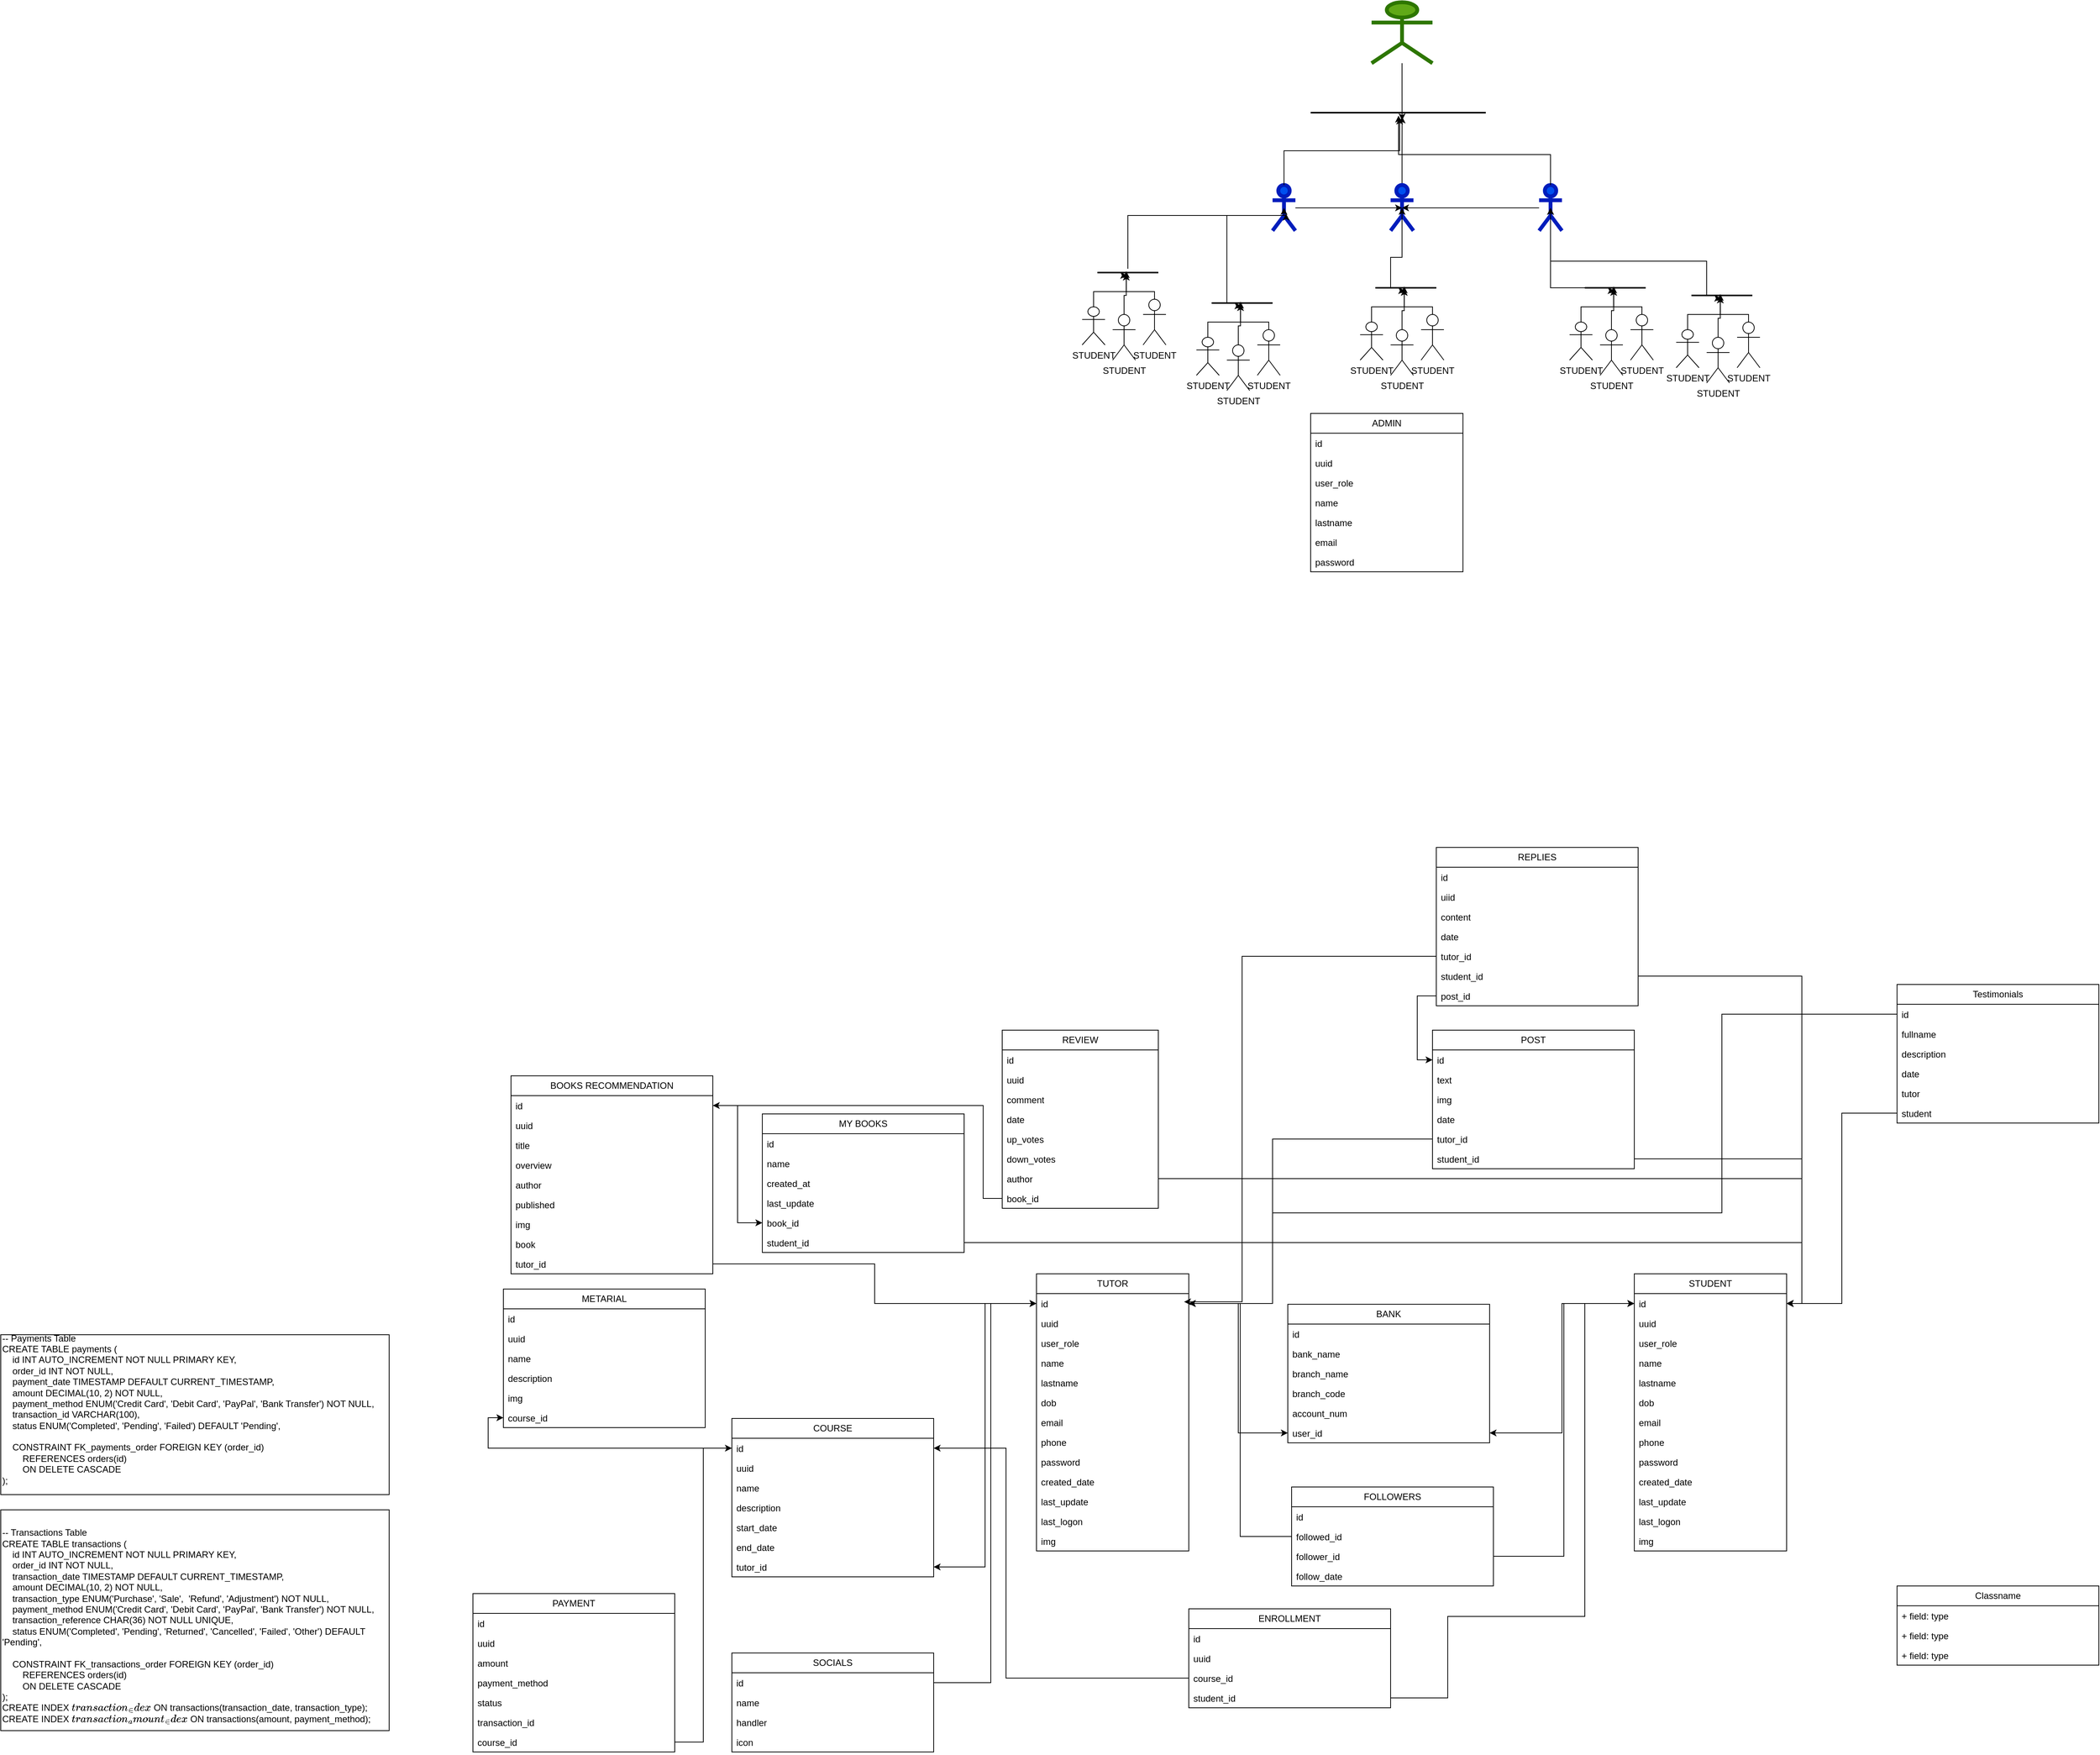 <mxfile version="25.0.1">
  <diagram name="Page-1" id="IuHx7g5IjZOfWTRp02ur">
    <mxGraphModel dx="3857" dy="4031" grid="1" gridSize="10" guides="1" tooltips="1" connect="1" arrows="1" fold="1" page="1" pageScale="1" pageWidth="2339" pageHeight="3300" math="0" shadow="0">
      <root>
        <mxCell id="0" />
        <mxCell id="1" parent="0" />
        <mxCell id="xbxRsIahe7HFZrU-PuU0-1" value="SUPER ADMIN" style="shape=umlActor;verticalLabelPosition=bottom;verticalAlign=top;html=1;outlineConnect=0;fillColor=#60a917;fontColor=#ffffff;strokeColor=#2D7600;strokeWidth=5;" parent="1" vertex="1">
          <mxGeometry x="390" y="-910" width="80" height="80" as="geometry" />
        </mxCell>
        <mxCell id="xbxRsIahe7HFZrU-PuU0-89" style="edgeStyle=orthogonalEdgeStyle;rounded=0;orthogonalLoop=1;jettySize=auto;html=1;exitX=0.5;exitY=0;exitDx=0;exitDy=0;exitPerimeter=0;" parent="1" source="xbxRsIahe7HFZrU-PuU0-2" edge="1">
          <mxGeometry relative="1" as="geometry">
            <mxPoint x="430.118" y="-760" as="targetPoint" />
          </mxGeometry>
        </mxCell>
        <mxCell id="xbxRsIahe7HFZrU-PuU0-2" value="TUTOR&lt;div&gt;&lt;br&gt;&lt;/div&gt;" style="shape=umlActor;verticalLabelPosition=bottom;verticalAlign=top;html=1;outlineConnect=0;fillColor=#0050ef;fontColor=#ffffff;strokeColor=#001DBC;strokeWidth=5;" parent="1" vertex="1">
          <mxGeometry x="415" y="-670" width="30" height="60" as="geometry" />
        </mxCell>
        <mxCell id="xbxRsIahe7HFZrU-PuU0-4" value="TUTOR&lt;div&gt;&lt;br&gt;&lt;/div&gt;" style="shape=umlActor;verticalLabelPosition=bottom;verticalAlign=top;html=1;outlineConnect=0;fillColor=#0050ef;fontColor=#ffffff;strokeColor=#001DBC;strokeWidth=5;" parent="1" vertex="1">
          <mxGeometry x="260" y="-670" width="30" height="60" as="geometry" />
        </mxCell>
        <mxCell id="xbxRsIahe7HFZrU-PuU0-5" value="TUTOR&lt;div&gt;&lt;br&gt;&lt;/div&gt;" style="shape=umlActor;verticalLabelPosition=bottom;verticalAlign=top;html=1;outlineConnect=0;fillColor=#0050ef;fontColor=#ffffff;strokeColor=#001DBC;strokeWidth=5;" parent="1" vertex="1">
          <mxGeometry x="610" y="-670" width="30" height="60" as="geometry" />
        </mxCell>
        <mxCell id="xbxRsIahe7HFZrU-PuU0-8" value="STUDENT" style="shape=umlActor;verticalLabelPosition=bottom;verticalAlign=top;html=1;outlineConnect=0;" parent="1" vertex="1">
          <mxGeometry x="10" y="-510" width="30" height="50" as="geometry" />
        </mxCell>
        <mxCell id="xbxRsIahe7HFZrU-PuU0-9" value="STUDENT" style="shape=umlActor;verticalLabelPosition=bottom;verticalAlign=top;html=1;outlineConnect=0;" parent="1" vertex="1">
          <mxGeometry x="50" y="-500" width="30" height="60" as="geometry" />
        </mxCell>
        <mxCell id="xbxRsIahe7HFZrU-PuU0-10" value="STUDENT" style="shape=umlActor;verticalLabelPosition=bottom;verticalAlign=top;html=1;outlineConnect=0;" parent="1" vertex="1">
          <mxGeometry x="90" y="-520" width="30" height="60" as="geometry" />
        </mxCell>
        <mxCell id="xbxRsIahe7HFZrU-PuU0-14" value="" style="line;strokeWidth=2;html=1;" parent="1" vertex="1">
          <mxGeometry x="30" y="-560" width="80" height="10" as="geometry" />
        </mxCell>
        <mxCell id="xbxRsIahe7HFZrU-PuU0-15" style="edgeStyle=orthogonalEdgeStyle;rounded=0;orthogonalLoop=1;jettySize=auto;html=1;exitX=0.5;exitY=0;exitDx=0;exitDy=0;exitPerimeter=0;entryX=0.474;entryY=0.32;entryDx=0;entryDy=0;entryPerimeter=0;" parent="1" source="xbxRsIahe7HFZrU-PuU0-8" target="xbxRsIahe7HFZrU-PuU0-14" edge="1">
          <mxGeometry relative="1" as="geometry" />
        </mxCell>
        <mxCell id="xbxRsIahe7HFZrU-PuU0-16" style="edgeStyle=orthogonalEdgeStyle;rounded=0;orthogonalLoop=1;jettySize=auto;html=1;exitX=0.5;exitY=0;exitDx=0;exitDy=0;exitPerimeter=0;entryX=0.489;entryY=0.88;entryDx=0;entryDy=0;entryPerimeter=0;" parent="1" source="xbxRsIahe7HFZrU-PuU0-10" target="xbxRsIahe7HFZrU-PuU0-14" edge="1">
          <mxGeometry relative="1" as="geometry">
            <Array as="points">
              <mxPoint x="105" y="-530" />
              <mxPoint x="68" y="-530" />
            </Array>
          </mxGeometry>
        </mxCell>
        <mxCell id="xbxRsIahe7HFZrU-PuU0-17" style="edgeStyle=orthogonalEdgeStyle;rounded=0;orthogonalLoop=1;jettySize=auto;html=1;exitX=0.5;exitY=0;exitDx=0;exitDy=0;exitPerimeter=0;entryX=0.474;entryY=0.64;entryDx=0;entryDy=0;entryPerimeter=0;" parent="1" source="xbxRsIahe7HFZrU-PuU0-9" target="xbxRsIahe7HFZrU-PuU0-14" edge="1">
          <mxGeometry relative="1" as="geometry" />
        </mxCell>
        <mxCell id="xbxRsIahe7HFZrU-PuU0-18" style="edgeStyle=orthogonalEdgeStyle;rounded=0;orthogonalLoop=1;jettySize=auto;html=1;entryX=0.5;entryY=0.5;entryDx=0;entryDy=0;entryPerimeter=0;" parent="1" source="xbxRsIahe7HFZrU-PuU0-14" target="xbxRsIahe7HFZrU-PuU0-4" edge="1">
          <mxGeometry relative="1" as="geometry">
            <Array as="points">
              <mxPoint x="70" y="-630" />
              <mxPoint x="275" y="-630" />
            </Array>
          </mxGeometry>
        </mxCell>
        <mxCell id="xbxRsIahe7HFZrU-PuU0-37" value="STUDENT" style="shape=umlActor;verticalLabelPosition=bottom;verticalAlign=top;html=1;outlineConnect=0;" parent="1" vertex="1">
          <mxGeometry x="160" y="-470" width="30" height="50" as="geometry" />
        </mxCell>
        <mxCell id="xbxRsIahe7HFZrU-PuU0-38" value="STUDENT" style="shape=umlActor;verticalLabelPosition=bottom;verticalAlign=top;html=1;outlineConnect=0;" parent="1" vertex="1">
          <mxGeometry x="200" y="-460" width="30" height="60" as="geometry" />
        </mxCell>
        <mxCell id="xbxRsIahe7HFZrU-PuU0-39" value="STUDENT" style="shape=umlActor;verticalLabelPosition=bottom;verticalAlign=top;html=1;outlineConnect=0;" parent="1" vertex="1">
          <mxGeometry x="240" y="-480" width="30" height="60" as="geometry" />
        </mxCell>
        <mxCell id="xbxRsIahe7HFZrU-PuU0-40" value="" style="line;strokeWidth=2;html=1;" parent="1" vertex="1">
          <mxGeometry x="180" y="-520" width="80" height="10" as="geometry" />
        </mxCell>
        <mxCell id="xbxRsIahe7HFZrU-PuU0-41" style="edgeStyle=orthogonalEdgeStyle;rounded=0;orthogonalLoop=1;jettySize=auto;html=1;exitX=0.5;exitY=0;exitDx=0;exitDy=0;exitPerimeter=0;entryX=0.474;entryY=0.32;entryDx=0;entryDy=0;entryPerimeter=0;" parent="1" source="xbxRsIahe7HFZrU-PuU0-37" target="xbxRsIahe7HFZrU-PuU0-40" edge="1">
          <mxGeometry relative="1" as="geometry" />
        </mxCell>
        <mxCell id="xbxRsIahe7HFZrU-PuU0-42" style="edgeStyle=orthogonalEdgeStyle;rounded=0;orthogonalLoop=1;jettySize=auto;html=1;exitX=0.5;exitY=0;exitDx=0;exitDy=0;exitPerimeter=0;entryX=0.489;entryY=0.88;entryDx=0;entryDy=0;entryPerimeter=0;" parent="1" source="xbxRsIahe7HFZrU-PuU0-39" target="xbxRsIahe7HFZrU-PuU0-40" edge="1">
          <mxGeometry relative="1" as="geometry">
            <Array as="points">
              <mxPoint x="255" y="-490" />
              <mxPoint x="218" y="-490" />
            </Array>
          </mxGeometry>
        </mxCell>
        <mxCell id="xbxRsIahe7HFZrU-PuU0-43" style="edgeStyle=orthogonalEdgeStyle;rounded=0;orthogonalLoop=1;jettySize=auto;html=1;exitX=0.5;exitY=0;exitDx=0;exitDy=0;exitPerimeter=0;entryX=0.474;entryY=0.64;entryDx=0;entryDy=0;entryPerimeter=0;" parent="1" source="xbxRsIahe7HFZrU-PuU0-38" target="xbxRsIahe7HFZrU-PuU0-40" edge="1">
          <mxGeometry relative="1" as="geometry" />
        </mxCell>
        <mxCell id="xbxRsIahe7HFZrU-PuU0-44" style="edgeStyle=orthogonalEdgeStyle;rounded=0;orthogonalLoop=1;jettySize=auto;html=1;exitX=0.25;exitY=0.5;exitDx=0;exitDy=0;exitPerimeter=0;entryX=0.593;entryY=0.627;entryDx=0;entryDy=0;entryPerimeter=0;" parent="1" source="xbxRsIahe7HFZrU-PuU0-40" target="xbxRsIahe7HFZrU-PuU0-4" edge="1">
          <mxGeometry relative="1" as="geometry">
            <Array as="points">
              <mxPoint x="200" y="-630" />
              <mxPoint x="278" y="-630" />
            </Array>
          </mxGeometry>
        </mxCell>
        <mxCell id="xbxRsIahe7HFZrU-PuU0-45" value="STUDENT" style="shape=umlActor;verticalLabelPosition=bottom;verticalAlign=top;html=1;outlineConnect=0;" parent="1" vertex="1">
          <mxGeometry x="375" y="-490" width="30" height="50" as="geometry" />
        </mxCell>
        <mxCell id="xbxRsIahe7HFZrU-PuU0-46" value="STUDENT" style="shape=umlActor;verticalLabelPosition=bottom;verticalAlign=top;html=1;outlineConnect=0;" parent="1" vertex="1">
          <mxGeometry x="415" y="-480" width="30" height="60" as="geometry" />
        </mxCell>
        <mxCell id="xbxRsIahe7HFZrU-PuU0-47" value="STUDENT" style="shape=umlActor;verticalLabelPosition=bottom;verticalAlign=top;html=1;outlineConnect=0;" parent="1" vertex="1">
          <mxGeometry x="455" y="-500" width="30" height="60" as="geometry" />
        </mxCell>
        <mxCell id="xbxRsIahe7HFZrU-PuU0-48" value="" style="line;strokeWidth=2;html=1;" parent="1" vertex="1">
          <mxGeometry x="395" y="-540" width="80" height="10" as="geometry" />
        </mxCell>
        <mxCell id="xbxRsIahe7HFZrU-PuU0-49" style="edgeStyle=orthogonalEdgeStyle;rounded=0;orthogonalLoop=1;jettySize=auto;html=1;exitX=0.5;exitY=0;exitDx=0;exitDy=0;exitPerimeter=0;entryX=0.474;entryY=0.32;entryDx=0;entryDy=0;entryPerimeter=0;" parent="1" source="xbxRsIahe7HFZrU-PuU0-45" target="xbxRsIahe7HFZrU-PuU0-48" edge="1">
          <mxGeometry relative="1" as="geometry" />
        </mxCell>
        <mxCell id="xbxRsIahe7HFZrU-PuU0-50" style="edgeStyle=orthogonalEdgeStyle;rounded=0;orthogonalLoop=1;jettySize=auto;html=1;exitX=0.5;exitY=0;exitDx=0;exitDy=0;exitPerimeter=0;entryX=0.489;entryY=0.88;entryDx=0;entryDy=0;entryPerimeter=0;" parent="1" source="xbxRsIahe7HFZrU-PuU0-47" target="xbxRsIahe7HFZrU-PuU0-48" edge="1">
          <mxGeometry relative="1" as="geometry">
            <Array as="points">
              <mxPoint x="470" y="-510" />
              <mxPoint x="433" y="-510" />
            </Array>
          </mxGeometry>
        </mxCell>
        <mxCell id="xbxRsIahe7HFZrU-PuU0-51" style="edgeStyle=orthogonalEdgeStyle;rounded=0;orthogonalLoop=1;jettySize=auto;html=1;exitX=0.5;exitY=0;exitDx=0;exitDy=0;exitPerimeter=0;entryX=0.474;entryY=0.64;entryDx=0;entryDy=0;entryPerimeter=0;" parent="1" source="xbxRsIahe7HFZrU-PuU0-46" target="xbxRsIahe7HFZrU-PuU0-48" edge="1">
          <mxGeometry relative="1" as="geometry" />
        </mxCell>
        <mxCell id="xbxRsIahe7HFZrU-PuU0-52" style="edgeStyle=orthogonalEdgeStyle;rounded=0;orthogonalLoop=1;jettySize=auto;html=1;exitX=0.25;exitY=0.5;exitDx=0;exitDy=0;exitPerimeter=0;entryX=0.5;entryY=0.5;entryDx=0;entryDy=0;entryPerimeter=0;" parent="1" source="xbxRsIahe7HFZrU-PuU0-48" target="xbxRsIahe7HFZrU-PuU0-2" edge="1">
          <mxGeometry relative="1" as="geometry" />
        </mxCell>
        <mxCell id="xbxRsIahe7HFZrU-PuU0-53" value="STUDENT" style="shape=umlActor;verticalLabelPosition=bottom;verticalAlign=top;html=1;outlineConnect=0;" parent="1" vertex="1">
          <mxGeometry x="650" y="-490" width="30" height="50" as="geometry" />
        </mxCell>
        <mxCell id="xbxRsIahe7HFZrU-PuU0-54" value="STUDENT" style="shape=umlActor;verticalLabelPosition=bottom;verticalAlign=top;html=1;outlineConnect=0;" parent="1" vertex="1">
          <mxGeometry x="690" y="-480" width="30" height="60" as="geometry" />
        </mxCell>
        <mxCell id="xbxRsIahe7HFZrU-PuU0-55" value="STUDENT" style="shape=umlActor;verticalLabelPosition=bottom;verticalAlign=top;html=1;outlineConnect=0;" parent="1" vertex="1">
          <mxGeometry x="730" y="-500" width="30" height="60" as="geometry" />
        </mxCell>
        <mxCell id="xbxRsIahe7HFZrU-PuU0-56" value="" style="line;strokeWidth=2;html=1;" parent="1" vertex="1">
          <mxGeometry x="670" y="-540" width="80" height="10" as="geometry" />
        </mxCell>
        <mxCell id="xbxRsIahe7HFZrU-PuU0-57" style="edgeStyle=orthogonalEdgeStyle;rounded=0;orthogonalLoop=1;jettySize=auto;html=1;exitX=0.5;exitY=0;exitDx=0;exitDy=0;exitPerimeter=0;entryX=0.474;entryY=0.32;entryDx=0;entryDy=0;entryPerimeter=0;" parent="1" source="xbxRsIahe7HFZrU-PuU0-53" target="xbxRsIahe7HFZrU-PuU0-56" edge="1">
          <mxGeometry relative="1" as="geometry" />
        </mxCell>
        <mxCell id="xbxRsIahe7HFZrU-PuU0-58" style="edgeStyle=orthogonalEdgeStyle;rounded=0;orthogonalLoop=1;jettySize=auto;html=1;exitX=0.5;exitY=0;exitDx=0;exitDy=0;exitPerimeter=0;entryX=0.489;entryY=0.88;entryDx=0;entryDy=0;entryPerimeter=0;" parent="1" source="xbxRsIahe7HFZrU-PuU0-55" target="xbxRsIahe7HFZrU-PuU0-56" edge="1">
          <mxGeometry relative="1" as="geometry">
            <Array as="points">
              <mxPoint x="745" y="-510" />
              <mxPoint x="708" y="-510" />
            </Array>
          </mxGeometry>
        </mxCell>
        <mxCell id="xbxRsIahe7HFZrU-PuU0-59" style="edgeStyle=orthogonalEdgeStyle;rounded=0;orthogonalLoop=1;jettySize=auto;html=1;exitX=0.5;exitY=0;exitDx=0;exitDy=0;exitPerimeter=0;entryX=0.474;entryY=0.64;entryDx=0;entryDy=0;entryPerimeter=0;" parent="1" source="xbxRsIahe7HFZrU-PuU0-54" target="xbxRsIahe7HFZrU-PuU0-56" edge="1">
          <mxGeometry relative="1" as="geometry" />
        </mxCell>
        <mxCell id="xbxRsIahe7HFZrU-PuU0-61" style="edgeStyle=orthogonalEdgeStyle;rounded=0;orthogonalLoop=1;jettySize=auto;html=1;exitX=0.25;exitY=0.5;exitDx=0;exitDy=0;exitPerimeter=0;entryX=0.5;entryY=0.5;entryDx=0;entryDy=0;entryPerimeter=0;" parent="1" source="xbxRsIahe7HFZrU-PuU0-56" target="xbxRsIahe7HFZrU-PuU0-5" edge="1">
          <mxGeometry relative="1" as="geometry" />
        </mxCell>
        <mxCell id="xbxRsIahe7HFZrU-PuU0-79" value="STUDENT" style="shape=umlActor;verticalLabelPosition=bottom;verticalAlign=top;html=1;outlineConnect=0;" parent="1" vertex="1">
          <mxGeometry x="790" y="-480" width="30" height="50" as="geometry" />
        </mxCell>
        <mxCell id="xbxRsIahe7HFZrU-PuU0-80" value="STUDENT" style="shape=umlActor;verticalLabelPosition=bottom;verticalAlign=top;html=1;outlineConnect=0;" parent="1" vertex="1">
          <mxGeometry x="830" y="-470" width="30" height="60" as="geometry" />
        </mxCell>
        <mxCell id="xbxRsIahe7HFZrU-PuU0-81" value="STUDENT" style="shape=umlActor;verticalLabelPosition=bottom;verticalAlign=top;html=1;outlineConnect=0;" parent="1" vertex="1">
          <mxGeometry x="870" y="-490" width="30" height="60" as="geometry" />
        </mxCell>
        <mxCell id="xbxRsIahe7HFZrU-PuU0-82" value="" style="line;strokeWidth=2;html=1;" parent="1" vertex="1">
          <mxGeometry x="810" y="-530" width="80" height="10" as="geometry" />
        </mxCell>
        <mxCell id="xbxRsIahe7HFZrU-PuU0-83" style="edgeStyle=orthogonalEdgeStyle;rounded=0;orthogonalLoop=1;jettySize=auto;html=1;exitX=0.5;exitY=0;exitDx=0;exitDy=0;exitPerimeter=0;entryX=0.474;entryY=0.32;entryDx=0;entryDy=0;entryPerimeter=0;" parent="1" source="xbxRsIahe7HFZrU-PuU0-79" target="xbxRsIahe7HFZrU-PuU0-82" edge="1">
          <mxGeometry relative="1" as="geometry" />
        </mxCell>
        <mxCell id="xbxRsIahe7HFZrU-PuU0-84" style="edgeStyle=orthogonalEdgeStyle;rounded=0;orthogonalLoop=1;jettySize=auto;html=1;exitX=0.5;exitY=0;exitDx=0;exitDy=0;exitPerimeter=0;entryX=0.489;entryY=0.88;entryDx=0;entryDy=0;entryPerimeter=0;" parent="1" source="xbxRsIahe7HFZrU-PuU0-81" target="xbxRsIahe7HFZrU-PuU0-82" edge="1">
          <mxGeometry relative="1" as="geometry">
            <Array as="points">
              <mxPoint x="885" y="-500" />
              <mxPoint x="848" y="-500" />
            </Array>
          </mxGeometry>
        </mxCell>
        <mxCell id="xbxRsIahe7HFZrU-PuU0-85" style="edgeStyle=orthogonalEdgeStyle;rounded=0;orthogonalLoop=1;jettySize=auto;html=1;exitX=0.5;exitY=0;exitDx=0;exitDy=0;exitPerimeter=0;entryX=0.474;entryY=0.64;entryDx=0;entryDy=0;entryPerimeter=0;" parent="1" source="xbxRsIahe7HFZrU-PuU0-80" target="xbxRsIahe7HFZrU-PuU0-82" edge="1">
          <mxGeometry relative="1" as="geometry" />
        </mxCell>
        <mxCell id="xbxRsIahe7HFZrU-PuU0-86" style="edgeStyle=orthogonalEdgeStyle;rounded=0;orthogonalLoop=1;jettySize=auto;html=1;exitX=0.25;exitY=0.5;exitDx=0;exitDy=0;exitPerimeter=0;entryX=0.5;entryY=0.5;entryDx=0;entryDy=0;entryPerimeter=0;" parent="1" source="xbxRsIahe7HFZrU-PuU0-82" target="xbxRsIahe7HFZrU-PuU0-5" edge="1">
          <mxGeometry relative="1" as="geometry">
            <Array as="points">
              <mxPoint x="830" y="-570" />
              <mxPoint x="625" y="-570" />
            </Array>
          </mxGeometry>
        </mxCell>
        <mxCell id="xbxRsIahe7HFZrU-PuU0-87" value="" style="line;strokeWidth=2;html=1;" parent="1" vertex="1">
          <mxGeometry x="310" y="-770" width="230" height="10" as="geometry" />
        </mxCell>
        <mxCell id="xbxRsIahe7HFZrU-PuU0-88" style="edgeStyle=orthogonalEdgeStyle;rounded=0;orthogonalLoop=1;jettySize=auto;html=1;exitX=0.5;exitY=0;exitDx=0;exitDy=0;exitPerimeter=0;entryX=0.508;entryY=1.143;entryDx=0;entryDy=0;entryPerimeter=0;" parent="1" source="xbxRsIahe7HFZrU-PuU0-4" target="xbxRsIahe7HFZrU-PuU0-87" edge="1">
          <mxGeometry relative="1" as="geometry" />
        </mxCell>
        <mxCell id="xbxRsIahe7HFZrU-PuU0-90" style="edgeStyle=orthogonalEdgeStyle;rounded=0;orthogonalLoop=1;jettySize=auto;html=1;exitX=0.5;exitY=0;exitDx=0;exitDy=0;exitPerimeter=0;entryX=0.502;entryY=0.888;entryDx=0;entryDy=0;entryPerimeter=0;" parent="1" source="xbxRsIahe7HFZrU-PuU0-5" target="xbxRsIahe7HFZrU-PuU0-87" edge="1">
          <mxGeometry relative="1" as="geometry">
            <Array as="points">
              <mxPoint x="565" y="-710" />
              <mxPoint x="428" y="-710" />
            </Array>
          </mxGeometry>
        </mxCell>
        <mxCell id="xbxRsIahe7HFZrU-PuU0-91" style="edgeStyle=orthogonalEdgeStyle;rounded=0;orthogonalLoop=1;jettySize=auto;html=1;entryX=0.522;entryY=1.512;entryDx=0;entryDy=0;entryPerimeter=0;" parent="1" source="xbxRsIahe7HFZrU-PuU0-1" target="xbxRsIahe7HFZrU-PuU0-87" edge="1">
          <mxGeometry relative="1" as="geometry" />
        </mxCell>
        <mxCell id="xbxRsIahe7HFZrU-PuU0-92" style="edgeStyle=orthogonalEdgeStyle;rounded=0;orthogonalLoop=1;jettySize=auto;html=1;entryX=0.5;entryY=0.5;entryDx=0;entryDy=0;entryPerimeter=0;" parent="1" source="xbxRsIahe7HFZrU-PuU0-4" target="xbxRsIahe7HFZrU-PuU0-2" edge="1">
          <mxGeometry relative="1" as="geometry" />
        </mxCell>
        <mxCell id="xbxRsIahe7HFZrU-PuU0-93" style="edgeStyle=orthogonalEdgeStyle;rounded=0;orthogonalLoop=1;jettySize=auto;html=1;entryX=0.5;entryY=0.5;entryDx=0;entryDy=0;entryPerimeter=0;" parent="1" source="xbxRsIahe7HFZrU-PuU0-5" target="xbxRsIahe7HFZrU-PuU0-2" edge="1">
          <mxGeometry relative="1" as="geometry" />
        </mxCell>
        <mxCell id="xbxRsIahe7HFZrU-PuU0-94" value="ADMIN" style="swimlane;fontStyle=0;childLayout=stackLayout;horizontal=1;startSize=26;fillColor=none;horizontalStack=0;resizeParent=1;resizeParentMax=0;resizeLast=0;collapsible=1;marginBottom=0;whiteSpace=wrap;html=1;" parent="1" vertex="1">
          <mxGeometry x="310" y="-370" width="200" height="208" as="geometry" />
        </mxCell>
        <mxCell id="xbxRsIahe7HFZrU-PuU0-95" value="id&lt;span style=&quot;white-space: pre;&quot;&gt;&#x9;&lt;/span&gt;" style="text;strokeColor=none;fillColor=none;align=left;verticalAlign=top;spacingLeft=4;spacingRight=4;overflow=hidden;rotatable=0;points=[[0,0.5],[1,0.5]];portConstraint=eastwest;whiteSpace=wrap;html=1;" parent="xbxRsIahe7HFZrU-PuU0-94" vertex="1">
          <mxGeometry y="26" width="200" height="26" as="geometry" />
        </mxCell>
        <mxCell id="xbxRsIahe7HFZrU-PuU0-111" value="uuid" style="text;strokeColor=none;fillColor=none;align=left;verticalAlign=top;spacingLeft=4;spacingRight=4;overflow=hidden;rotatable=0;points=[[0,0.5],[1,0.5]];portConstraint=eastwest;whiteSpace=wrap;html=1;" parent="xbxRsIahe7HFZrU-PuU0-94" vertex="1">
          <mxGeometry y="52" width="200" height="26" as="geometry" />
        </mxCell>
        <mxCell id="xbxRsIahe7HFZrU-PuU0-112" value="user_role" style="text;strokeColor=none;fillColor=none;align=left;verticalAlign=top;spacingLeft=4;spacingRight=4;overflow=hidden;rotatable=0;points=[[0,0.5],[1,0.5]];portConstraint=eastwest;whiteSpace=wrap;html=1;" parent="xbxRsIahe7HFZrU-PuU0-94" vertex="1">
          <mxGeometry y="78" width="200" height="26" as="geometry" />
        </mxCell>
        <mxCell id="xbxRsIahe7HFZrU-PuU0-96" value="name" style="text;strokeColor=none;fillColor=none;align=left;verticalAlign=top;spacingLeft=4;spacingRight=4;overflow=hidden;rotatable=0;points=[[0,0.5],[1,0.5]];portConstraint=eastwest;whiteSpace=wrap;html=1;" parent="xbxRsIahe7HFZrU-PuU0-94" vertex="1">
          <mxGeometry y="104" width="200" height="26" as="geometry" />
        </mxCell>
        <mxCell id="xbxRsIahe7HFZrU-PuU0-97" value="lastname" style="text;strokeColor=none;fillColor=none;align=left;verticalAlign=top;spacingLeft=4;spacingRight=4;overflow=hidden;rotatable=0;points=[[0,0.5],[1,0.5]];portConstraint=eastwest;whiteSpace=wrap;html=1;" parent="xbxRsIahe7HFZrU-PuU0-94" vertex="1">
          <mxGeometry y="130" width="200" height="26" as="geometry" />
        </mxCell>
        <mxCell id="xbxRsIahe7HFZrU-PuU0-110" value="email" style="text;strokeColor=none;fillColor=none;align=left;verticalAlign=top;spacingLeft=4;spacingRight=4;overflow=hidden;rotatable=0;points=[[0,0.5],[1,0.5]];portConstraint=eastwest;whiteSpace=wrap;html=1;" parent="xbxRsIahe7HFZrU-PuU0-94" vertex="1">
          <mxGeometry y="156" width="200" height="26" as="geometry" />
        </mxCell>
        <mxCell id="xbxRsIahe7HFZrU-PuU0-113" value="password" style="text;strokeColor=none;fillColor=none;align=left;verticalAlign=top;spacingLeft=4;spacingRight=4;overflow=hidden;rotatable=0;points=[[0,0.5],[1,0.5]];portConstraint=eastwest;whiteSpace=wrap;html=1;" parent="xbxRsIahe7HFZrU-PuU0-94" vertex="1">
          <mxGeometry y="182" width="200" height="26" as="geometry" />
        </mxCell>
        <mxCell id="xbxRsIahe7HFZrU-PuU0-114" value="TUTOR" style="swimlane;fontStyle=0;childLayout=stackLayout;horizontal=1;startSize=26;fillColor=none;horizontalStack=0;resizeParent=1;resizeParentMax=0;resizeLast=0;collapsible=1;marginBottom=0;whiteSpace=wrap;html=1;" parent="1" vertex="1">
          <mxGeometry x="-50" y="760" width="200" height="364" as="geometry" />
        </mxCell>
        <mxCell id="xbxRsIahe7HFZrU-PuU0-115" value="id&lt;span style=&quot;white-space: pre;&quot;&gt;&#x9;&lt;/span&gt;" style="text;strokeColor=none;fillColor=none;align=left;verticalAlign=top;spacingLeft=4;spacingRight=4;overflow=hidden;rotatable=0;points=[[0,0.5],[1,0.5]];portConstraint=eastwest;whiteSpace=wrap;html=1;" parent="xbxRsIahe7HFZrU-PuU0-114" vertex="1">
          <mxGeometry y="26" width="200" height="26" as="geometry" />
        </mxCell>
        <mxCell id="xbxRsIahe7HFZrU-PuU0-116" value="uuid" style="text;strokeColor=none;fillColor=none;align=left;verticalAlign=top;spacingLeft=4;spacingRight=4;overflow=hidden;rotatable=0;points=[[0,0.5],[1,0.5]];portConstraint=eastwest;whiteSpace=wrap;html=1;" parent="xbxRsIahe7HFZrU-PuU0-114" vertex="1">
          <mxGeometry y="52" width="200" height="26" as="geometry" />
        </mxCell>
        <mxCell id="xbxRsIahe7HFZrU-PuU0-117" value="user_role" style="text;strokeColor=none;fillColor=none;align=left;verticalAlign=top;spacingLeft=4;spacingRight=4;overflow=hidden;rotatable=0;points=[[0,0.5],[1,0.5]];portConstraint=eastwest;whiteSpace=wrap;html=1;" parent="xbxRsIahe7HFZrU-PuU0-114" vertex="1">
          <mxGeometry y="78" width="200" height="26" as="geometry" />
        </mxCell>
        <mxCell id="xbxRsIahe7HFZrU-PuU0-118" value="name" style="text;strokeColor=none;fillColor=none;align=left;verticalAlign=top;spacingLeft=4;spacingRight=4;overflow=hidden;rotatable=0;points=[[0,0.5],[1,0.5]];portConstraint=eastwest;whiteSpace=wrap;html=1;" parent="xbxRsIahe7HFZrU-PuU0-114" vertex="1">
          <mxGeometry y="104" width="200" height="26" as="geometry" />
        </mxCell>
        <mxCell id="xbxRsIahe7HFZrU-PuU0-119" value="lastname" style="text;strokeColor=none;fillColor=none;align=left;verticalAlign=top;spacingLeft=4;spacingRight=4;overflow=hidden;rotatable=0;points=[[0,0.5],[1,0.5]];portConstraint=eastwest;whiteSpace=wrap;html=1;" parent="xbxRsIahe7HFZrU-PuU0-114" vertex="1">
          <mxGeometry y="130" width="200" height="26" as="geometry" />
        </mxCell>
        <mxCell id="xbxRsIahe7HFZrU-PuU0-132" value="dob" style="text;strokeColor=none;fillColor=none;align=left;verticalAlign=top;spacingLeft=4;spacingRight=4;overflow=hidden;rotatable=0;points=[[0,0.5],[1,0.5]];portConstraint=eastwest;whiteSpace=wrap;html=1;" parent="xbxRsIahe7HFZrU-PuU0-114" vertex="1">
          <mxGeometry y="156" width="200" height="26" as="geometry" />
        </mxCell>
        <mxCell id="xbxRsIahe7HFZrU-PuU0-120" value="email" style="text;strokeColor=none;fillColor=none;align=left;verticalAlign=top;spacingLeft=4;spacingRight=4;overflow=hidden;rotatable=0;points=[[0,0.5],[1,0.5]];portConstraint=eastwest;whiteSpace=wrap;html=1;" parent="xbxRsIahe7HFZrU-PuU0-114" vertex="1">
          <mxGeometry y="182" width="200" height="26" as="geometry" />
        </mxCell>
        <mxCell id="xbxRsIahe7HFZrU-PuU0-130" value="phone" style="text;strokeColor=none;fillColor=none;align=left;verticalAlign=top;spacingLeft=4;spacingRight=4;overflow=hidden;rotatable=0;points=[[0,0.5],[1,0.5]];portConstraint=eastwest;whiteSpace=wrap;html=1;" parent="xbxRsIahe7HFZrU-PuU0-114" vertex="1">
          <mxGeometry y="208" width="200" height="26" as="geometry" />
        </mxCell>
        <mxCell id="xbxRsIahe7HFZrU-PuU0-121" value="password" style="text;strokeColor=none;fillColor=none;align=left;verticalAlign=top;spacingLeft=4;spacingRight=4;overflow=hidden;rotatable=0;points=[[0,0.5],[1,0.5]];portConstraint=eastwest;whiteSpace=wrap;html=1;" parent="xbxRsIahe7HFZrU-PuU0-114" vertex="1">
          <mxGeometry y="234" width="200" height="26" as="geometry" />
        </mxCell>
        <mxCell id="xbxRsIahe7HFZrU-PuU0-133" value="created_date" style="text;strokeColor=none;fillColor=none;align=left;verticalAlign=top;spacingLeft=4;spacingRight=4;overflow=hidden;rotatable=0;points=[[0,0.5],[1,0.5]];portConstraint=eastwest;whiteSpace=wrap;html=1;" parent="xbxRsIahe7HFZrU-PuU0-114" vertex="1">
          <mxGeometry y="260" width="200" height="26" as="geometry" />
        </mxCell>
        <mxCell id="xbxRsIahe7HFZrU-PuU0-134" value="last_update" style="text;strokeColor=none;fillColor=none;align=left;verticalAlign=top;spacingLeft=4;spacingRight=4;overflow=hidden;rotatable=0;points=[[0,0.5],[1,0.5]];portConstraint=eastwest;whiteSpace=wrap;html=1;" parent="xbxRsIahe7HFZrU-PuU0-114" vertex="1">
          <mxGeometry y="286" width="200" height="26" as="geometry" />
        </mxCell>
        <mxCell id="xbxRsIahe7HFZrU-PuU0-135" value="last_logon" style="text;strokeColor=none;fillColor=none;align=left;verticalAlign=top;spacingLeft=4;spacingRight=4;overflow=hidden;rotatable=0;points=[[0,0.5],[1,0.5]];portConstraint=eastwest;whiteSpace=wrap;html=1;" parent="xbxRsIahe7HFZrU-PuU0-114" vertex="1">
          <mxGeometry y="312" width="200" height="26" as="geometry" />
        </mxCell>
        <mxCell id="xbxRsIahe7HFZrU-PuU0-179" value="img" style="text;strokeColor=none;fillColor=none;align=left;verticalAlign=top;spacingLeft=4;spacingRight=4;overflow=hidden;rotatable=0;points=[[0,0.5],[1,0.5]];portConstraint=eastwest;whiteSpace=wrap;html=1;" parent="xbxRsIahe7HFZrU-PuU0-114" vertex="1">
          <mxGeometry y="338" width="200" height="26" as="geometry" />
        </mxCell>
        <mxCell id="xbxRsIahe7HFZrU-PuU0-136" value="STUDENT" style="swimlane;fontStyle=0;childLayout=stackLayout;horizontal=1;startSize=26;fillColor=none;horizontalStack=0;resizeParent=1;resizeParentMax=0;resizeLast=0;collapsible=1;marginBottom=0;whiteSpace=wrap;html=1;" parent="1" vertex="1">
          <mxGeometry x="735" y="760" width="200" height="364" as="geometry" />
        </mxCell>
        <mxCell id="xbxRsIahe7HFZrU-PuU0-137" value="id&lt;span style=&quot;white-space: pre;&quot;&gt;&#x9;&lt;/span&gt;" style="text;strokeColor=none;fillColor=none;align=left;verticalAlign=top;spacingLeft=4;spacingRight=4;overflow=hidden;rotatable=0;points=[[0,0.5],[1,0.5]];portConstraint=eastwest;whiteSpace=wrap;html=1;" parent="xbxRsIahe7HFZrU-PuU0-136" vertex="1">
          <mxGeometry y="26" width="200" height="26" as="geometry" />
        </mxCell>
        <mxCell id="xbxRsIahe7HFZrU-PuU0-138" value="uuid" style="text;strokeColor=none;fillColor=none;align=left;verticalAlign=top;spacingLeft=4;spacingRight=4;overflow=hidden;rotatable=0;points=[[0,0.5],[1,0.5]];portConstraint=eastwest;whiteSpace=wrap;html=1;" parent="xbxRsIahe7HFZrU-PuU0-136" vertex="1">
          <mxGeometry y="52" width="200" height="26" as="geometry" />
        </mxCell>
        <mxCell id="xbxRsIahe7HFZrU-PuU0-139" value="user_role" style="text;strokeColor=none;fillColor=none;align=left;verticalAlign=top;spacingLeft=4;spacingRight=4;overflow=hidden;rotatable=0;points=[[0,0.5],[1,0.5]];portConstraint=eastwest;whiteSpace=wrap;html=1;" parent="xbxRsIahe7HFZrU-PuU0-136" vertex="1">
          <mxGeometry y="78" width="200" height="26" as="geometry" />
        </mxCell>
        <mxCell id="xbxRsIahe7HFZrU-PuU0-140" value="name" style="text;strokeColor=none;fillColor=none;align=left;verticalAlign=top;spacingLeft=4;spacingRight=4;overflow=hidden;rotatable=0;points=[[0,0.5],[1,0.5]];portConstraint=eastwest;whiteSpace=wrap;html=1;" parent="xbxRsIahe7HFZrU-PuU0-136" vertex="1">
          <mxGeometry y="104" width="200" height="26" as="geometry" />
        </mxCell>
        <mxCell id="xbxRsIahe7HFZrU-PuU0-141" value="lastname" style="text;strokeColor=none;fillColor=none;align=left;verticalAlign=top;spacingLeft=4;spacingRight=4;overflow=hidden;rotatable=0;points=[[0,0.5],[1,0.5]];portConstraint=eastwest;whiteSpace=wrap;html=1;" parent="xbxRsIahe7HFZrU-PuU0-136" vertex="1">
          <mxGeometry y="130" width="200" height="26" as="geometry" />
        </mxCell>
        <mxCell id="xbxRsIahe7HFZrU-PuU0-142" value="dob" style="text;strokeColor=none;fillColor=none;align=left;verticalAlign=top;spacingLeft=4;spacingRight=4;overflow=hidden;rotatable=0;points=[[0,0.5],[1,0.5]];portConstraint=eastwest;whiteSpace=wrap;html=1;" parent="xbxRsIahe7HFZrU-PuU0-136" vertex="1">
          <mxGeometry y="156" width="200" height="26" as="geometry" />
        </mxCell>
        <mxCell id="xbxRsIahe7HFZrU-PuU0-143" value="email" style="text;strokeColor=none;fillColor=none;align=left;verticalAlign=top;spacingLeft=4;spacingRight=4;overflow=hidden;rotatable=0;points=[[0,0.5],[1,0.5]];portConstraint=eastwest;whiteSpace=wrap;html=1;" parent="xbxRsIahe7HFZrU-PuU0-136" vertex="1">
          <mxGeometry y="182" width="200" height="26" as="geometry" />
        </mxCell>
        <mxCell id="xbxRsIahe7HFZrU-PuU0-144" value="phone" style="text;strokeColor=none;fillColor=none;align=left;verticalAlign=top;spacingLeft=4;spacingRight=4;overflow=hidden;rotatable=0;points=[[0,0.5],[1,0.5]];portConstraint=eastwest;whiteSpace=wrap;html=1;" parent="xbxRsIahe7HFZrU-PuU0-136" vertex="1">
          <mxGeometry y="208" width="200" height="26" as="geometry" />
        </mxCell>
        <mxCell id="xbxRsIahe7HFZrU-PuU0-145" value="password" style="text;strokeColor=none;fillColor=none;align=left;verticalAlign=top;spacingLeft=4;spacingRight=4;overflow=hidden;rotatable=0;points=[[0,0.5],[1,0.5]];portConstraint=eastwest;whiteSpace=wrap;html=1;" parent="xbxRsIahe7HFZrU-PuU0-136" vertex="1">
          <mxGeometry y="234" width="200" height="26" as="geometry" />
        </mxCell>
        <mxCell id="xbxRsIahe7HFZrU-PuU0-146" value="created_date" style="text;strokeColor=none;fillColor=none;align=left;verticalAlign=top;spacingLeft=4;spacingRight=4;overflow=hidden;rotatable=0;points=[[0,0.5],[1,0.5]];portConstraint=eastwest;whiteSpace=wrap;html=1;" parent="xbxRsIahe7HFZrU-PuU0-136" vertex="1">
          <mxGeometry y="260" width="200" height="26" as="geometry" />
        </mxCell>
        <mxCell id="xbxRsIahe7HFZrU-PuU0-147" value="last_update" style="text;strokeColor=none;fillColor=none;align=left;verticalAlign=top;spacingLeft=4;spacingRight=4;overflow=hidden;rotatable=0;points=[[0,0.5],[1,0.5]];portConstraint=eastwest;whiteSpace=wrap;html=1;" parent="xbxRsIahe7HFZrU-PuU0-136" vertex="1">
          <mxGeometry y="286" width="200" height="26" as="geometry" />
        </mxCell>
        <mxCell id="xbxRsIahe7HFZrU-PuU0-148" value="last_logon" style="text;strokeColor=none;fillColor=none;align=left;verticalAlign=top;spacingLeft=4;spacingRight=4;overflow=hidden;rotatable=0;points=[[0,0.5],[1,0.5]];portConstraint=eastwest;whiteSpace=wrap;html=1;" parent="xbxRsIahe7HFZrU-PuU0-136" vertex="1">
          <mxGeometry y="312" width="200" height="26" as="geometry" />
        </mxCell>
        <mxCell id="xbxRsIahe7HFZrU-PuU0-180" value="img" style="text;strokeColor=none;fillColor=none;align=left;verticalAlign=top;spacingLeft=4;spacingRight=4;overflow=hidden;rotatable=0;points=[[0,0.5],[1,0.5]];portConstraint=eastwest;whiteSpace=wrap;html=1;" parent="xbxRsIahe7HFZrU-PuU0-136" vertex="1">
          <mxGeometry y="338" width="200" height="26" as="geometry" />
        </mxCell>
        <mxCell id="xbxRsIahe7HFZrU-PuU0-149" value="BANK" style="swimlane;fontStyle=0;childLayout=stackLayout;horizontal=1;startSize=26;fillColor=none;horizontalStack=0;resizeParent=1;resizeParentMax=0;resizeLast=0;collapsible=1;marginBottom=0;whiteSpace=wrap;html=1;" parent="1" vertex="1">
          <mxGeometry x="280" y="800" width="265" height="182" as="geometry" />
        </mxCell>
        <mxCell id="xbxRsIahe7HFZrU-PuU0-150" value="id" style="text;strokeColor=none;fillColor=none;align=left;verticalAlign=top;spacingLeft=4;spacingRight=4;overflow=hidden;rotatable=0;points=[[0,0.5],[1,0.5]];portConstraint=eastwest;whiteSpace=wrap;html=1;" parent="xbxRsIahe7HFZrU-PuU0-149" vertex="1">
          <mxGeometry y="26" width="265" height="26" as="geometry" />
        </mxCell>
        <mxCell id="xbxRsIahe7HFZrU-PuU0-151" value="bank_name" style="text;strokeColor=none;fillColor=none;align=left;verticalAlign=top;spacingLeft=4;spacingRight=4;overflow=hidden;rotatable=0;points=[[0,0.5],[1,0.5]];portConstraint=eastwest;whiteSpace=wrap;html=1;" parent="xbxRsIahe7HFZrU-PuU0-149" vertex="1">
          <mxGeometry y="52" width="265" height="26" as="geometry" />
        </mxCell>
        <mxCell id="xbxRsIahe7HFZrU-PuU0-152" value="branch_name" style="text;strokeColor=none;fillColor=none;align=left;verticalAlign=top;spacingLeft=4;spacingRight=4;overflow=hidden;rotatable=0;points=[[0,0.5],[1,0.5]];portConstraint=eastwest;whiteSpace=wrap;html=1;" parent="xbxRsIahe7HFZrU-PuU0-149" vertex="1">
          <mxGeometry y="78" width="265" height="26" as="geometry" />
        </mxCell>
        <mxCell id="xbxRsIahe7HFZrU-PuU0-153" value="branch_code" style="text;strokeColor=none;fillColor=none;align=left;verticalAlign=top;spacingLeft=4;spacingRight=4;overflow=hidden;rotatable=0;points=[[0,0.5],[1,0.5]];portConstraint=eastwest;whiteSpace=wrap;html=1;" parent="xbxRsIahe7HFZrU-PuU0-149" vertex="1">
          <mxGeometry y="104" width="265" height="26" as="geometry" />
        </mxCell>
        <mxCell id="xbxRsIahe7HFZrU-PuU0-156" value="account_num" style="text;strokeColor=none;fillColor=none;align=left;verticalAlign=top;spacingLeft=4;spacingRight=4;overflow=hidden;rotatable=0;points=[[0,0.5],[1,0.5]];portConstraint=eastwest;whiteSpace=wrap;html=1;" parent="xbxRsIahe7HFZrU-PuU0-149" vertex="1">
          <mxGeometry y="130" width="265" height="26" as="geometry" />
        </mxCell>
        <mxCell id="xbxRsIahe7HFZrU-PuU0-158" value="user_id" style="text;strokeColor=none;fillColor=none;align=left;verticalAlign=top;spacingLeft=4;spacingRight=4;overflow=hidden;rotatable=0;points=[[0,0.5],[1,0.5]];portConstraint=eastwest;whiteSpace=wrap;html=1;" parent="xbxRsIahe7HFZrU-PuU0-149" vertex="1">
          <mxGeometry y="156" width="265" height="26" as="geometry" />
        </mxCell>
        <mxCell id="xbxRsIahe7HFZrU-PuU0-160" style="edgeStyle=orthogonalEdgeStyle;rounded=0;orthogonalLoop=1;jettySize=auto;html=1;exitX=1;exitY=0.5;exitDx=0;exitDy=0;entryX=0;entryY=0.5;entryDx=0;entryDy=0;" parent="1" source="xbxRsIahe7HFZrU-PuU0-115" target="xbxRsIahe7HFZrU-PuU0-158" edge="1">
          <mxGeometry relative="1" as="geometry" />
        </mxCell>
        <mxCell id="xbxRsIahe7HFZrU-PuU0-161" style="edgeStyle=orthogonalEdgeStyle;rounded=0;orthogonalLoop=1;jettySize=auto;html=1;exitX=0;exitY=0.5;exitDx=0;exitDy=0;entryX=1;entryY=0.5;entryDx=0;entryDy=0;" parent="1" source="xbxRsIahe7HFZrU-PuU0-137" target="xbxRsIahe7HFZrU-PuU0-158" edge="1">
          <mxGeometry relative="1" as="geometry" />
        </mxCell>
        <mxCell id="xbxRsIahe7HFZrU-PuU0-164" value="Classname" style="swimlane;fontStyle=0;childLayout=stackLayout;horizontal=1;startSize=26;fillColor=none;horizontalStack=0;resizeParent=1;resizeParentMax=0;resizeLast=0;collapsible=1;marginBottom=0;whiteSpace=wrap;html=1;" parent="1" vertex="1">
          <mxGeometry x="1080" y="1170" width="265" height="104" as="geometry" />
        </mxCell>
        <mxCell id="xbxRsIahe7HFZrU-PuU0-165" value="+ field: type" style="text;strokeColor=none;fillColor=none;align=left;verticalAlign=top;spacingLeft=4;spacingRight=4;overflow=hidden;rotatable=0;points=[[0,0.5],[1,0.5]];portConstraint=eastwest;whiteSpace=wrap;html=1;" parent="xbxRsIahe7HFZrU-PuU0-164" vertex="1">
          <mxGeometry y="26" width="265" height="26" as="geometry" />
        </mxCell>
        <mxCell id="xbxRsIahe7HFZrU-PuU0-166" value="+ field: type" style="text;strokeColor=none;fillColor=none;align=left;verticalAlign=top;spacingLeft=4;spacingRight=4;overflow=hidden;rotatable=0;points=[[0,0.5],[1,0.5]];portConstraint=eastwest;whiteSpace=wrap;html=1;" parent="xbxRsIahe7HFZrU-PuU0-164" vertex="1">
          <mxGeometry y="52" width="265" height="26" as="geometry" />
        </mxCell>
        <mxCell id="xbxRsIahe7HFZrU-PuU0-167" value="+ field: type" style="text;strokeColor=none;fillColor=none;align=left;verticalAlign=top;spacingLeft=4;spacingRight=4;overflow=hidden;rotatable=0;points=[[0,0.5],[1,0.5]];portConstraint=eastwest;whiteSpace=wrap;html=1;" parent="xbxRsIahe7HFZrU-PuU0-164" vertex="1">
          <mxGeometry y="78" width="265" height="26" as="geometry" />
        </mxCell>
        <mxCell id="xbxRsIahe7HFZrU-PuU0-168" value="FOLLOWERS" style="swimlane;fontStyle=0;childLayout=stackLayout;horizontal=1;startSize=26;fillColor=none;horizontalStack=0;resizeParent=1;resizeParentMax=0;resizeLast=0;collapsible=1;marginBottom=0;whiteSpace=wrap;html=1;" parent="1" vertex="1">
          <mxGeometry x="285" y="1040" width="265" height="130" as="geometry" />
        </mxCell>
        <mxCell id="xbxRsIahe7HFZrU-PuU0-169" value="id" style="text;strokeColor=none;fillColor=none;align=left;verticalAlign=top;spacingLeft=4;spacingRight=4;overflow=hidden;rotatable=0;points=[[0,0.5],[1,0.5]];portConstraint=eastwest;whiteSpace=wrap;html=1;" parent="xbxRsIahe7HFZrU-PuU0-168" vertex="1">
          <mxGeometry y="26" width="265" height="26" as="geometry" />
        </mxCell>
        <mxCell id="xbxRsIahe7HFZrU-PuU0-170" value="followed_id" style="text;strokeColor=none;fillColor=none;align=left;verticalAlign=top;spacingLeft=4;spacingRight=4;overflow=hidden;rotatable=0;points=[[0,0.5],[1,0.5]];portConstraint=eastwest;whiteSpace=wrap;html=1;" parent="xbxRsIahe7HFZrU-PuU0-168" vertex="1">
          <mxGeometry y="52" width="265" height="26" as="geometry" />
        </mxCell>
        <mxCell id="xbxRsIahe7HFZrU-PuU0-171" value="follower_id" style="text;strokeColor=none;fillColor=none;align=left;verticalAlign=top;spacingLeft=4;spacingRight=4;overflow=hidden;rotatable=0;points=[[0,0.5],[1,0.5]];portConstraint=eastwest;whiteSpace=wrap;html=1;" parent="xbxRsIahe7HFZrU-PuU0-168" vertex="1">
          <mxGeometry y="78" width="265" height="26" as="geometry" />
        </mxCell>
        <mxCell id="xbxRsIahe7HFZrU-PuU0-172" value="follow_date" style="text;strokeColor=none;fillColor=none;align=left;verticalAlign=top;spacingLeft=4;spacingRight=4;overflow=hidden;rotatable=0;points=[[0,0.5],[1,0.5]];portConstraint=eastwest;whiteSpace=wrap;html=1;" parent="xbxRsIahe7HFZrU-PuU0-168" vertex="1">
          <mxGeometry y="104" width="265" height="26" as="geometry" />
        </mxCell>
        <mxCell id="xbxRsIahe7HFZrU-PuU0-173" style="edgeStyle=orthogonalEdgeStyle;rounded=0;orthogonalLoop=1;jettySize=auto;html=1;exitX=0;exitY=0.5;exitDx=0;exitDy=0;entryX=1;entryY=0.5;entryDx=0;entryDy=0;" parent="1" source="xbxRsIahe7HFZrU-PuU0-170" target="xbxRsIahe7HFZrU-PuU0-115" edge="1">
          <mxGeometry relative="1" as="geometry" />
        </mxCell>
        <mxCell id="xbxRsIahe7HFZrU-PuU0-174" style="edgeStyle=orthogonalEdgeStyle;rounded=0;orthogonalLoop=1;jettySize=auto;html=1;exitX=1;exitY=0.5;exitDx=0;exitDy=0;entryX=0;entryY=0.5;entryDx=0;entryDy=0;" parent="1" source="xbxRsIahe7HFZrU-PuU0-171" target="xbxRsIahe7HFZrU-PuU0-137" edge="1">
          <mxGeometry relative="1" as="geometry" />
        </mxCell>
        <mxCell id="xbxRsIahe7HFZrU-PuU0-175" value="COURSE" style="swimlane;fontStyle=0;childLayout=stackLayout;horizontal=1;startSize=26;fillColor=none;horizontalStack=0;resizeParent=1;resizeParentMax=0;resizeLast=0;collapsible=1;marginBottom=0;whiteSpace=wrap;html=1;" parent="1" vertex="1">
          <mxGeometry x="-450" y="950" width="265" height="208" as="geometry" />
        </mxCell>
        <mxCell id="xbxRsIahe7HFZrU-PuU0-176" value="id" style="text;strokeColor=none;fillColor=none;align=left;verticalAlign=top;spacingLeft=4;spacingRight=4;overflow=hidden;rotatable=0;points=[[0,0.5],[1,0.5]];portConstraint=eastwest;whiteSpace=wrap;html=1;" parent="xbxRsIahe7HFZrU-PuU0-175" vertex="1">
          <mxGeometry y="26" width="265" height="26" as="geometry" />
        </mxCell>
        <mxCell id="xbxRsIahe7HFZrU-PuU0-185" value="uuid" style="text;strokeColor=none;fillColor=none;align=left;verticalAlign=top;spacingLeft=4;spacingRight=4;overflow=hidden;rotatable=0;points=[[0,0.5],[1,0.5]];portConstraint=eastwest;whiteSpace=wrap;html=1;" parent="xbxRsIahe7HFZrU-PuU0-175" vertex="1">
          <mxGeometry y="52" width="265" height="26" as="geometry" />
        </mxCell>
        <mxCell id="xbxRsIahe7HFZrU-PuU0-177" value="name" style="text;strokeColor=none;fillColor=none;align=left;verticalAlign=top;spacingLeft=4;spacingRight=4;overflow=hidden;rotatable=0;points=[[0,0.5],[1,0.5]];portConstraint=eastwest;whiteSpace=wrap;html=1;" parent="xbxRsIahe7HFZrU-PuU0-175" vertex="1">
          <mxGeometry y="78" width="265" height="26" as="geometry" />
        </mxCell>
        <mxCell id="xbxRsIahe7HFZrU-PuU0-178" value="description" style="text;strokeColor=none;fillColor=none;align=left;verticalAlign=top;spacingLeft=4;spacingRight=4;overflow=hidden;rotatable=0;points=[[0,0.5],[1,0.5]];portConstraint=eastwest;whiteSpace=wrap;html=1;" parent="xbxRsIahe7HFZrU-PuU0-175" vertex="1">
          <mxGeometry y="104" width="265" height="26" as="geometry" />
        </mxCell>
        <mxCell id="xbxRsIahe7HFZrU-PuU0-194" value="start_date" style="text;strokeColor=none;fillColor=none;align=left;verticalAlign=top;spacingLeft=4;spacingRight=4;overflow=hidden;rotatable=0;points=[[0,0.5],[1,0.5]];portConstraint=eastwest;whiteSpace=wrap;html=1;" parent="xbxRsIahe7HFZrU-PuU0-175" vertex="1">
          <mxGeometry y="130" width="265" height="26" as="geometry" />
        </mxCell>
        <mxCell id="xbxRsIahe7HFZrU-PuU0-195" value="end_date" style="text;strokeColor=none;fillColor=none;align=left;verticalAlign=top;spacingLeft=4;spacingRight=4;overflow=hidden;rotatable=0;points=[[0,0.5],[1,0.5]];portConstraint=eastwest;whiteSpace=wrap;html=1;" parent="xbxRsIahe7HFZrU-PuU0-175" vertex="1">
          <mxGeometry y="156" width="265" height="26" as="geometry" />
        </mxCell>
        <mxCell id="xbxRsIahe7HFZrU-PuU0-186" value="tutor_id" style="text;strokeColor=none;fillColor=none;align=left;verticalAlign=top;spacingLeft=4;spacingRight=4;overflow=hidden;rotatable=0;points=[[0,0.5],[1,0.5]];portConstraint=eastwest;whiteSpace=wrap;html=1;" parent="xbxRsIahe7HFZrU-PuU0-175" vertex="1">
          <mxGeometry y="182" width="265" height="26" as="geometry" />
        </mxCell>
        <mxCell id="xbxRsIahe7HFZrU-PuU0-181" value="BOOKS RECOMMENDATION" style="swimlane;fontStyle=0;childLayout=stackLayout;horizontal=1;startSize=26;fillColor=none;horizontalStack=0;resizeParent=1;resizeParentMax=0;resizeLast=0;collapsible=1;marginBottom=0;whiteSpace=wrap;html=1;" parent="1" vertex="1">
          <mxGeometry x="-740" y="500" width="265" height="260" as="geometry" />
        </mxCell>
        <mxCell id="xbxRsIahe7HFZrU-PuU0-182" value="id&lt;span style=&quot;white-space: pre;&quot;&gt;&#x9;&lt;/span&gt;" style="text;strokeColor=none;fillColor=none;align=left;verticalAlign=top;spacingLeft=4;spacingRight=4;overflow=hidden;rotatable=0;points=[[0,0.5],[1,0.5]];portConstraint=eastwest;whiteSpace=wrap;html=1;" parent="xbxRsIahe7HFZrU-PuU0-181" vertex="1">
          <mxGeometry y="26" width="265" height="26" as="geometry" />
        </mxCell>
        <mxCell id="xbxRsIahe7HFZrU-PuU0-183" value="uuid" style="text;strokeColor=none;fillColor=none;align=left;verticalAlign=top;spacingLeft=4;spacingRight=4;overflow=hidden;rotatable=0;points=[[0,0.5],[1,0.5]];portConstraint=eastwest;whiteSpace=wrap;html=1;" parent="xbxRsIahe7HFZrU-PuU0-181" vertex="1">
          <mxGeometry y="52" width="265" height="26" as="geometry" />
        </mxCell>
        <mxCell id="xbxRsIahe7HFZrU-PuU0-184" value="title" style="text;strokeColor=none;fillColor=none;align=left;verticalAlign=top;spacingLeft=4;spacingRight=4;overflow=hidden;rotatable=0;points=[[0,0.5],[1,0.5]];portConstraint=eastwest;whiteSpace=wrap;html=1;" parent="xbxRsIahe7HFZrU-PuU0-181" vertex="1">
          <mxGeometry y="78" width="265" height="26" as="geometry" />
        </mxCell>
        <mxCell id="xbxRsIahe7HFZrU-PuU0-199" value="overview" style="text;strokeColor=none;fillColor=none;align=left;verticalAlign=top;spacingLeft=4;spacingRight=4;overflow=hidden;rotatable=0;points=[[0,0.5],[1,0.5]];portConstraint=eastwest;whiteSpace=wrap;html=1;" parent="xbxRsIahe7HFZrU-PuU0-181" vertex="1">
          <mxGeometry y="104" width="265" height="26" as="geometry" />
        </mxCell>
        <mxCell id="xbxRsIahe7HFZrU-PuU0-202" value="author" style="text;strokeColor=none;fillColor=none;align=left;verticalAlign=top;spacingLeft=4;spacingRight=4;overflow=hidden;rotatable=0;points=[[0,0.5],[1,0.5]];portConstraint=eastwest;whiteSpace=wrap;html=1;" parent="xbxRsIahe7HFZrU-PuU0-181" vertex="1">
          <mxGeometry y="130" width="265" height="26" as="geometry" />
        </mxCell>
        <mxCell id="xbxRsIahe7HFZrU-PuU0-203" value="published" style="text;strokeColor=none;fillColor=none;align=left;verticalAlign=top;spacingLeft=4;spacingRight=4;overflow=hidden;rotatable=0;points=[[0,0.5],[1,0.5]];portConstraint=eastwest;whiteSpace=wrap;html=1;" parent="xbxRsIahe7HFZrU-PuU0-181" vertex="1">
          <mxGeometry y="156" width="265" height="26" as="geometry" />
        </mxCell>
        <mxCell id="xbxRsIahe7HFZrU-PuU0-204" value="img" style="text;strokeColor=none;fillColor=none;align=left;verticalAlign=top;spacingLeft=4;spacingRight=4;overflow=hidden;rotatable=0;points=[[0,0.5],[1,0.5]];portConstraint=eastwest;whiteSpace=wrap;html=1;" parent="xbxRsIahe7HFZrU-PuU0-181" vertex="1">
          <mxGeometry y="182" width="265" height="26" as="geometry" />
        </mxCell>
        <mxCell id="xbxRsIahe7HFZrU-PuU0-205" value="book" style="text;strokeColor=none;fillColor=none;align=left;verticalAlign=top;spacingLeft=4;spacingRight=4;overflow=hidden;rotatable=0;points=[[0,0.5],[1,0.5]];portConstraint=eastwest;whiteSpace=wrap;html=1;" parent="xbxRsIahe7HFZrU-PuU0-181" vertex="1">
          <mxGeometry y="208" width="265" height="26" as="geometry" />
        </mxCell>
        <mxCell id="xbxRsIahe7HFZrU-PuU0-206" value="tutor_id" style="text;strokeColor=none;fillColor=none;align=left;verticalAlign=top;spacingLeft=4;spacingRight=4;overflow=hidden;rotatable=0;points=[[0,0.5],[1,0.5]];portConstraint=eastwest;whiteSpace=wrap;html=1;" parent="xbxRsIahe7HFZrU-PuU0-181" vertex="1">
          <mxGeometry y="234" width="265" height="26" as="geometry" />
        </mxCell>
        <mxCell id="xbxRsIahe7HFZrU-PuU0-187" style="edgeStyle=orthogonalEdgeStyle;rounded=0;orthogonalLoop=1;jettySize=auto;html=1;exitX=0;exitY=0.5;exitDx=0;exitDy=0;entryX=1;entryY=0.5;entryDx=0;entryDy=0;" parent="1" source="xbxRsIahe7HFZrU-PuU0-115" target="xbxRsIahe7HFZrU-PuU0-186" edge="1">
          <mxGeometry relative="1" as="geometry" />
        </mxCell>
        <mxCell id="xbxRsIahe7HFZrU-PuU0-188" value="METARIAL" style="swimlane;fontStyle=0;childLayout=stackLayout;horizontal=1;startSize=26;fillColor=none;horizontalStack=0;resizeParent=1;resizeParentMax=0;resizeLast=0;collapsible=1;marginBottom=0;whiteSpace=wrap;html=1;" parent="1" vertex="1">
          <mxGeometry x="-750" y="780" width="265" height="182" as="geometry" />
        </mxCell>
        <mxCell id="xbxRsIahe7HFZrU-PuU0-189" value="id" style="text;strokeColor=none;fillColor=none;align=left;verticalAlign=top;spacingLeft=4;spacingRight=4;overflow=hidden;rotatable=0;points=[[0,0.5],[1,0.5]];portConstraint=eastwest;whiteSpace=wrap;html=1;" parent="xbxRsIahe7HFZrU-PuU0-188" vertex="1">
          <mxGeometry y="26" width="265" height="26" as="geometry" />
        </mxCell>
        <mxCell id="xbxRsIahe7HFZrU-PuU0-190" value="uuid" style="text;strokeColor=none;fillColor=none;align=left;verticalAlign=top;spacingLeft=4;spacingRight=4;overflow=hidden;rotatable=0;points=[[0,0.5],[1,0.5]];portConstraint=eastwest;whiteSpace=wrap;html=1;" parent="xbxRsIahe7HFZrU-PuU0-188" vertex="1">
          <mxGeometry y="52" width="265" height="26" as="geometry" />
        </mxCell>
        <mxCell id="xbxRsIahe7HFZrU-PuU0-191" value="name" style="text;strokeColor=none;fillColor=none;align=left;verticalAlign=top;spacingLeft=4;spacingRight=4;overflow=hidden;rotatable=0;points=[[0,0.5],[1,0.5]];portConstraint=eastwest;whiteSpace=wrap;html=1;" parent="xbxRsIahe7HFZrU-PuU0-188" vertex="1">
          <mxGeometry y="78" width="265" height="26" as="geometry" />
        </mxCell>
        <mxCell id="xbxRsIahe7HFZrU-PuU0-197" value="description" style="text;strokeColor=none;fillColor=none;align=left;verticalAlign=top;spacingLeft=4;spacingRight=4;overflow=hidden;rotatable=0;points=[[0,0.5],[1,0.5]];portConstraint=eastwest;whiteSpace=wrap;html=1;" parent="xbxRsIahe7HFZrU-PuU0-188" vertex="1">
          <mxGeometry y="104" width="265" height="26" as="geometry" />
        </mxCell>
        <mxCell id="xbxRsIahe7HFZrU-PuU0-192" value="img&lt;div&gt;&lt;br&gt;&lt;/div&gt;" style="text;strokeColor=none;fillColor=none;align=left;verticalAlign=top;spacingLeft=4;spacingRight=4;overflow=hidden;rotatable=0;points=[[0,0.5],[1,0.5]];portConstraint=eastwest;whiteSpace=wrap;html=1;" parent="xbxRsIahe7HFZrU-PuU0-188" vertex="1">
          <mxGeometry y="130" width="265" height="26" as="geometry" />
        </mxCell>
        <mxCell id="xbxRsIahe7HFZrU-PuU0-193" value="course_id" style="text;strokeColor=none;fillColor=none;align=left;verticalAlign=top;spacingLeft=4;spacingRight=4;overflow=hidden;rotatable=0;points=[[0,0.5],[1,0.5]];portConstraint=eastwest;whiteSpace=wrap;html=1;" parent="xbxRsIahe7HFZrU-PuU0-188" vertex="1">
          <mxGeometry y="156" width="265" height="26" as="geometry" />
        </mxCell>
        <mxCell id="xbxRsIahe7HFZrU-PuU0-196" style="edgeStyle=orthogonalEdgeStyle;rounded=0;orthogonalLoop=1;jettySize=auto;html=1;entryX=0;entryY=0.5;entryDx=0;entryDy=0;" parent="1" source="xbxRsIahe7HFZrU-PuU0-176" target="xbxRsIahe7HFZrU-PuU0-193" edge="1">
          <mxGeometry relative="1" as="geometry" />
        </mxCell>
        <mxCell id="xbxRsIahe7HFZrU-PuU0-208" value="PAYMENT" style="swimlane;fontStyle=0;childLayout=stackLayout;horizontal=1;startSize=26;fillColor=none;horizontalStack=0;resizeParent=1;resizeParentMax=0;resizeLast=0;collapsible=1;marginBottom=0;whiteSpace=wrap;html=1;" parent="1" vertex="1">
          <mxGeometry x="-790" y="1180" width="265" height="208" as="geometry" />
        </mxCell>
        <mxCell id="xbxRsIahe7HFZrU-PuU0-209" value="id" style="text;strokeColor=none;fillColor=none;align=left;verticalAlign=top;spacingLeft=4;spacingRight=4;overflow=hidden;rotatable=0;points=[[0,0.5],[1,0.5]];portConstraint=eastwest;whiteSpace=wrap;html=1;" parent="xbxRsIahe7HFZrU-PuU0-208" vertex="1">
          <mxGeometry y="26" width="265" height="26" as="geometry" />
        </mxCell>
        <mxCell id="xbxRsIahe7HFZrU-PuU0-210" value="uuid" style="text;strokeColor=none;fillColor=none;align=left;verticalAlign=top;spacingLeft=4;spacingRight=4;overflow=hidden;rotatable=0;points=[[0,0.5],[1,0.5]];portConstraint=eastwest;whiteSpace=wrap;html=1;" parent="xbxRsIahe7HFZrU-PuU0-208" vertex="1">
          <mxGeometry y="52" width="265" height="26" as="geometry" />
        </mxCell>
        <mxCell id="xbxRsIahe7HFZrU-PuU0-211" value="amount" style="text;strokeColor=none;fillColor=none;align=left;verticalAlign=top;spacingLeft=4;spacingRight=4;overflow=hidden;rotatable=0;points=[[0,0.5],[1,0.5]];portConstraint=eastwest;whiteSpace=wrap;html=1;" parent="xbxRsIahe7HFZrU-PuU0-208" vertex="1">
          <mxGeometry y="78" width="265" height="26" as="geometry" />
        </mxCell>
        <mxCell id="xbxRsIahe7HFZrU-PuU0-212" value="payment_method" style="text;strokeColor=none;fillColor=none;align=left;verticalAlign=top;spacingLeft=4;spacingRight=4;overflow=hidden;rotatable=0;points=[[0,0.5],[1,0.5]];portConstraint=eastwest;whiteSpace=wrap;html=1;" parent="xbxRsIahe7HFZrU-PuU0-208" vertex="1">
          <mxGeometry y="104" width="265" height="26" as="geometry" />
        </mxCell>
        <mxCell id="xbxRsIahe7HFZrU-PuU0-214" value="status" style="text;strokeColor=none;fillColor=none;align=left;verticalAlign=top;spacingLeft=4;spacingRight=4;overflow=hidden;rotatable=0;points=[[0,0.5],[1,0.5]];portConstraint=eastwest;whiteSpace=wrap;html=1;" parent="xbxRsIahe7HFZrU-PuU0-208" vertex="1">
          <mxGeometry y="130" width="265" height="26" as="geometry" />
        </mxCell>
        <mxCell id="xbxRsIahe7HFZrU-PuU0-213" value="transaction_id" style="text;strokeColor=none;fillColor=none;align=left;verticalAlign=top;spacingLeft=4;spacingRight=4;overflow=hidden;rotatable=0;points=[[0,0.5],[1,0.5]];portConstraint=eastwest;whiteSpace=wrap;html=1;" parent="xbxRsIahe7HFZrU-PuU0-208" vertex="1">
          <mxGeometry y="156" width="265" height="26" as="geometry" />
        </mxCell>
        <mxCell id="xbxRsIahe7HFZrU-PuU0-215" value="course_id" style="text;strokeColor=none;fillColor=none;align=left;verticalAlign=top;spacingLeft=4;spacingRight=4;overflow=hidden;rotatable=0;points=[[0,0.5],[1,0.5]];portConstraint=eastwest;whiteSpace=wrap;html=1;" parent="xbxRsIahe7HFZrU-PuU0-208" vertex="1">
          <mxGeometry y="182" width="265" height="26" as="geometry" />
        </mxCell>
        <mxCell id="xbxRsIahe7HFZrU-PuU0-216" style="edgeStyle=orthogonalEdgeStyle;rounded=0;orthogonalLoop=1;jettySize=auto;html=1;" parent="1" source="xbxRsIahe7HFZrU-PuU0-215" target="xbxRsIahe7HFZrU-PuU0-176" edge="1">
          <mxGeometry relative="1" as="geometry" />
        </mxCell>
        <mxCell id="xbxRsIahe7HFZrU-PuU0-219" value="&lt;div&gt;-- Payments Table&lt;/div&gt;&lt;div&gt;CREATE TABLE payments (&lt;/div&gt;&lt;div&gt;&amp;nbsp; &amp;nbsp; id INT AUTO_INCREMENT NOT NULL PRIMARY KEY,&lt;/div&gt;&lt;div&gt;&amp;nbsp; &amp;nbsp; order_id INT NOT NULL,&lt;/div&gt;&lt;div&gt;&amp;nbsp; &amp;nbsp; payment_date TIMESTAMP DEFAULT CURRENT_TIMESTAMP,&lt;/div&gt;&lt;div&gt;&amp;nbsp; &amp;nbsp; amount DECIMAL(10, 2) NOT NULL,&lt;/div&gt;&lt;div&gt;&amp;nbsp; &amp;nbsp; payment_method ENUM(&#39;Credit Card&#39;, &#39;Debit Card&#39;, &#39;PayPal&#39;, &#39;Bank Transfer&#39;) NOT NULL,&amp;nbsp;&amp;nbsp;&lt;/div&gt;&lt;div&gt;&amp;nbsp; &amp;nbsp; transaction_id VARCHAR(100),&amp;nbsp;&amp;nbsp;&lt;/div&gt;&lt;div&gt;&amp;nbsp; &amp;nbsp; status ENUM(&#39;Completed&#39;, &#39;Pending&#39;, &#39;Failed&#39;) DEFAULT &#39;Pending&#39;,&lt;/div&gt;&lt;div&gt;&amp;nbsp; &amp;nbsp;&amp;nbsp;&lt;/div&gt;&lt;div&gt;&amp;nbsp; &amp;nbsp; CONSTRAINT FK_payments_order FOREIGN KEY (order_id)&amp;nbsp;&lt;/div&gt;&lt;div&gt;&amp;nbsp; &amp;nbsp; &amp;nbsp; &amp;nbsp; REFERENCES orders(id)&lt;/div&gt;&lt;div&gt;&amp;nbsp; &amp;nbsp; &amp;nbsp; &amp;nbsp; ON DELETE CASCADE&lt;/div&gt;&lt;div&gt;);&lt;/div&gt;&lt;div&gt;&lt;br&gt;&lt;/div&gt;" style="rounded=0;whiteSpace=wrap;html=1;align=left;" parent="1" vertex="1">
          <mxGeometry x="-1410" y="840" width="510" height="210" as="geometry" />
        </mxCell>
        <mxCell id="xbxRsIahe7HFZrU-PuU0-221" value="&lt;div&gt;&lt;div&gt;&lt;br&gt;&lt;/div&gt;&lt;div&gt;&lt;br&gt;&lt;/div&gt;&lt;div&gt;-- Transactions Table&lt;/div&gt;&lt;div&gt;CREATE TABLE transactions (&lt;/div&gt;&lt;div&gt;&amp;nbsp; &amp;nbsp; id INT AUTO_INCREMENT NOT NULL PRIMARY KEY,&lt;/div&gt;&lt;div&gt;&amp;nbsp; &amp;nbsp; order_id INT NOT NULL,&lt;/div&gt;&lt;div&gt;&amp;nbsp; &amp;nbsp; transaction_date TIMESTAMP DEFAULT CURRENT_TIMESTAMP,&lt;/div&gt;&lt;div&gt;&amp;nbsp; &amp;nbsp; amount DECIMAL(10, 2) NOT NULL,&lt;/div&gt;&lt;div&gt;&amp;nbsp; &amp;nbsp; transaction_type ENUM(&#39;Purchase&#39;, &#39;Sale&#39;,&amp;nbsp; &#39;Refund&#39;, &#39;Adjustment&#39;) NOT NULL,&lt;/div&gt;&lt;div&gt;&amp;nbsp; &amp;nbsp; payment_method ENUM(&#39;Credit Card&#39;, &#39;Debit Card&#39;, &#39;PayPal&#39;, &#39;Bank Transfer&#39;) NOT NULL,&amp;nbsp;&amp;nbsp;&lt;/div&gt;&lt;div&gt;&amp;nbsp; &amp;nbsp; transaction_reference CHAR(36) NOT NULL UNIQUE,&amp;nbsp;&amp;nbsp;&lt;/div&gt;&lt;div&gt;&amp;nbsp; &amp;nbsp; status ENUM(&#39;Completed&#39;, &#39;Pending&#39;, &#39;Returned&#39;, &#39;Cancelled&#39;, &#39;Failed&#39;, &#39;Other&#39;) DEFAULT &#39;Pending&#39;,&lt;/div&gt;&lt;div&gt;&amp;nbsp; &amp;nbsp;&amp;nbsp;&lt;/div&gt;&lt;div&gt;&amp;nbsp; &amp;nbsp; CONSTRAINT FK_transactions_order FOREIGN KEY (order_id)&amp;nbsp;&lt;/div&gt;&lt;div&gt;&amp;nbsp; &amp;nbsp; &amp;nbsp; &amp;nbsp; REFERENCES orders(id)&lt;/div&gt;&lt;div&gt;&amp;nbsp; &amp;nbsp; &amp;nbsp; &amp;nbsp; ON DELETE CASCADE&lt;/div&gt;&lt;div&gt;);&lt;/div&gt;&lt;div&gt;CREATE INDEX `transaction_index` ON transactions(transaction_date, transaction_type);&lt;/div&gt;&lt;div&gt;CREATE INDEX `transaction_amount_index` ON transactions(amount, payment_method);&lt;/div&gt;&lt;/div&gt;&lt;div&gt;&lt;br&gt;&lt;/div&gt;" style="rounded=0;whiteSpace=wrap;html=1;align=left;" parent="1" vertex="1">
          <mxGeometry x="-1410" y="1070" width="510" height="290" as="geometry" />
        </mxCell>
        <mxCell id="xbxRsIahe7HFZrU-PuU0-222" value="ENROLLMENT" style="swimlane;fontStyle=0;childLayout=stackLayout;horizontal=1;startSize=26;fillColor=none;horizontalStack=0;resizeParent=1;resizeParentMax=0;resizeLast=0;collapsible=1;marginBottom=0;whiteSpace=wrap;html=1;" parent="1" vertex="1">
          <mxGeometry x="150" y="1200" width="265" height="130" as="geometry" />
        </mxCell>
        <mxCell id="xbxRsIahe7HFZrU-PuU0-223" value="id" style="text;strokeColor=none;fillColor=none;align=left;verticalAlign=top;spacingLeft=4;spacingRight=4;overflow=hidden;rotatable=0;points=[[0,0.5],[1,0.5]];portConstraint=eastwest;whiteSpace=wrap;html=1;" parent="xbxRsIahe7HFZrU-PuU0-222" vertex="1">
          <mxGeometry y="26" width="265" height="26" as="geometry" />
        </mxCell>
        <mxCell id="xbxRsIahe7HFZrU-PuU0-224" value="uuid" style="text;strokeColor=none;fillColor=none;align=left;verticalAlign=top;spacingLeft=4;spacingRight=4;overflow=hidden;rotatable=0;points=[[0,0.5],[1,0.5]];portConstraint=eastwest;whiteSpace=wrap;html=1;" parent="xbxRsIahe7HFZrU-PuU0-222" vertex="1">
          <mxGeometry y="52" width="265" height="26" as="geometry" />
        </mxCell>
        <mxCell id="xbxRsIahe7HFZrU-PuU0-225" value="course_id" style="text;strokeColor=none;fillColor=none;align=left;verticalAlign=top;spacingLeft=4;spacingRight=4;overflow=hidden;rotatable=0;points=[[0,0.5],[1,0.5]];portConstraint=eastwest;whiteSpace=wrap;html=1;" parent="xbxRsIahe7HFZrU-PuU0-222" vertex="1">
          <mxGeometry y="78" width="265" height="26" as="geometry" />
        </mxCell>
        <mxCell id="xbxRsIahe7HFZrU-PuU0-227" value="student_id" style="text;strokeColor=none;fillColor=none;align=left;verticalAlign=top;spacingLeft=4;spacingRight=4;overflow=hidden;rotatable=0;points=[[0,0.5],[1,0.5]];portConstraint=eastwest;whiteSpace=wrap;html=1;" parent="xbxRsIahe7HFZrU-PuU0-222" vertex="1">
          <mxGeometry y="104" width="265" height="26" as="geometry" />
        </mxCell>
        <mxCell id="xbxRsIahe7HFZrU-PuU0-229" style="edgeStyle=orthogonalEdgeStyle;rounded=0;orthogonalLoop=1;jettySize=auto;html=1;entryX=1;entryY=0.5;entryDx=0;entryDy=0;" parent="1" source="xbxRsIahe7HFZrU-PuU0-225" target="xbxRsIahe7HFZrU-PuU0-176" edge="1">
          <mxGeometry relative="1" as="geometry">
            <Array as="points">
              <mxPoint x="-90" y="1291" />
              <mxPoint x="-90" y="989" />
            </Array>
          </mxGeometry>
        </mxCell>
        <mxCell id="xbxRsIahe7HFZrU-PuU0-230" style="edgeStyle=orthogonalEdgeStyle;rounded=0;orthogonalLoop=1;jettySize=auto;html=1;exitX=1;exitY=0.5;exitDx=0;exitDy=0;entryX=0;entryY=0.5;entryDx=0;entryDy=0;" parent="1" source="xbxRsIahe7HFZrU-PuU0-227" target="xbxRsIahe7HFZrU-PuU0-137" edge="1">
          <mxGeometry relative="1" as="geometry">
            <Array as="points">
              <mxPoint x="490" y="1317" />
              <mxPoint x="490" y="1210" />
              <mxPoint x="670" y="1210" />
              <mxPoint x="670" y="799" />
            </Array>
          </mxGeometry>
        </mxCell>
        <mxCell id="xbxRsIahe7HFZrU-PuU0-231" value="MY BOOKS" style="swimlane;fontStyle=0;childLayout=stackLayout;horizontal=1;startSize=26;fillColor=none;horizontalStack=0;resizeParent=1;resizeParentMax=0;resizeLast=0;collapsible=1;marginBottom=0;whiteSpace=wrap;html=1;" parent="1" vertex="1">
          <mxGeometry x="-410" y="550" width="265" height="182" as="geometry" />
        </mxCell>
        <mxCell id="xbxRsIahe7HFZrU-PuU0-232" value="id" style="text;strokeColor=none;fillColor=none;align=left;verticalAlign=top;spacingLeft=4;spacingRight=4;overflow=hidden;rotatable=0;points=[[0,0.5],[1,0.5]];portConstraint=eastwest;whiteSpace=wrap;html=1;" parent="xbxRsIahe7HFZrU-PuU0-231" vertex="1">
          <mxGeometry y="26" width="265" height="26" as="geometry" />
        </mxCell>
        <mxCell id="xbxRsIahe7HFZrU-PuU0-233" value="name" style="text;strokeColor=none;fillColor=none;align=left;verticalAlign=top;spacingLeft=4;spacingRight=4;overflow=hidden;rotatable=0;points=[[0,0.5],[1,0.5]];portConstraint=eastwest;whiteSpace=wrap;html=1;" parent="xbxRsIahe7HFZrU-PuU0-231" vertex="1">
          <mxGeometry y="52" width="265" height="26" as="geometry" />
        </mxCell>
        <mxCell id="xbxRsIahe7HFZrU-PuU0-234" value="created_at" style="text;strokeColor=none;fillColor=none;align=left;verticalAlign=top;spacingLeft=4;spacingRight=4;overflow=hidden;rotatable=0;points=[[0,0.5],[1,0.5]];portConstraint=eastwest;whiteSpace=wrap;html=1;" parent="xbxRsIahe7HFZrU-PuU0-231" vertex="1">
          <mxGeometry y="78" width="265" height="26" as="geometry" />
        </mxCell>
        <mxCell id="xbxRsIahe7HFZrU-PuU0-235" value="last_update" style="text;strokeColor=none;fillColor=none;align=left;verticalAlign=top;spacingLeft=4;spacingRight=4;overflow=hidden;rotatable=0;points=[[0,0.5],[1,0.5]];portConstraint=eastwest;whiteSpace=wrap;html=1;" parent="xbxRsIahe7HFZrU-PuU0-231" vertex="1">
          <mxGeometry y="104" width="265" height="26" as="geometry" />
        </mxCell>
        <mxCell id="xbxRsIahe7HFZrU-PuU0-236" value="book_id" style="text;strokeColor=none;fillColor=none;align=left;verticalAlign=top;spacingLeft=4;spacingRight=4;overflow=hidden;rotatable=0;points=[[0,0.5],[1,0.5]];portConstraint=eastwest;whiteSpace=wrap;html=1;" parent="xbxRsIahe7HFZrU-PuU0-231" vertex="1">
          <mxGeometry y="130" width="265" height="26" as="geometry" />
        </mxCell>
        <mxCell id="xbxRsIahe7HFZrU-PuU0-237" value="student_id" style="text;strokeColor=none;fillColor=none;align=left;verticalAlign=top;spacingLeft=4;spacingRight=4;overflow=hidden;rotatable=0;points=[[0,0.5],[1,0.5]];portConstraint=eastwest;whiteSpace=wrap;html=1;" parent="xbxRsIahe7HFZrU-PuU0-231" vertex="1">
          <mxGeometry y="156" width="265" height="26" as="geometry" />
        </mxCell>
        <mxCell id="xbxRsIahe7HFZrU-PuU0-238" style="edgeStyle=orthogonalEdgeStyle;rounded=0;orthogonalLoop=1;jettySize=auto;html=1;entryX=1;entryY=0.5;entryDx=0;entryDy=0;exitX=1;exitY=0.5;exitDx=0;exitDy=0;" parent="1" source="xbxRsIahe7HFZrU-PuU0-237" target="xbxRsIahe7HFZrU-PuU0-137" edge="1">
          <mxGeometry relative="1" as="geometry" />
        </mxCell>
        <mxCell id="xbxRsIahe7HFZrU-PuU0-239" style="edgeStyle=orthogonalEdgeStyle;rounded=0;orthogonalLoop=1;jettySize=auto;html=1;entryX=0;entryY=0.5;entryDx=0;entryDy=0;" parent="1" source="xbxRsIahe7HFZrU-PuU0-182" target="xbxRsIahe7HFZrU-PuU0-236" edge="1">
          <mxGeometry relative="1" as="geometry" />
        </mxCell>
        <mxCell id="xbxRsIahe7HFZrU-PuU0-240" style="edgeStyle=orthogonalEdgeStyle;rounded=0;orthogonalLoop=1;jettySize=auto;html=1;entryX=0;entryY=0.5;entryDx=0;entryDy=0;" parent="1" source="xbxRsIahe7HFZrU-PuU0-206" target="xbxRsIahe7HFZrU-PuU0-115" edge="1">
          <mxGeometry relative="1" as="geometry" />
        </mxCell>
        <mxCell id="xbxRsIahe7HFZrU-PuU0-241" value="POST" style="swimlane;fontStyle=0;childLayout=stackLayout;horizontal=1;startSize=26;fillColor=none;horizontalStack=0;resizeParent=1;resizeParentMax=0;resizeLast=0;collapsible=1;marginBottom=0;whiteSpace=wrap;html=1;" parent="1" vertex="1">
          <mxGeometry x="470" y="440" width="265" height="182" as="geometry" />
        </mxCell>
        <mxCell id="xbxRsIahe7HFZrU-PuU0-242" value="id" style="text;strokeColor=none;fillColor=none;align=left;verticalAlign=top;spacingLeft=4;spacingRight=4;overflow=hidden;rotatable=0;points=[[0,0.5],[1,0.5]];portConstraint=eastwest;whiteSpace=wrap;html=1;" parent="xbxRsIahe7HFZrU-PuU0-241" vertex="1">
          <mxGeometry y="26" width="265" height="26" as="geometry" />
        </mxCell>
        <mxCell id="xbxRsIahe7HFZrU-PuU0-243" value="text" style="text;strokeColor=none;fillColor=none;align=left;verticalAlign=top;spacingLeft=4;spacingRight=4;overflow=hidden;rotatable=0;points=[[0,0.5],[1,0.5]];portConstraint=eastwest;whiteSpace=wrap;html=1;" parent="xbxRsIahe7HFZrU-PuU0-241" vertex="1">
          <mxGeometry y="52" width="265" height="26" as="geometry" />
        </mxCell>
        <mxCell id="xbxRsIahe7HFZrU-PuU0-244" value="img" style="text;strokeColor=none;fillColor=none;align=left;verticalAlign=top;spacingLeft=4;spacingRight=4;overflow=hidden;rotatable=0;points=[[0,0.5],[1,0.5]];portConstraint=eastwest;whiteSpace=wrap;html=1;" parent="xbxRsIahe7HFZrU-PuU0-241" vertex="1">
          <mxGeometry y="78" width="265" height="26" as="geometry" />
        </mxCell>
        <mxCell id="xbxRsIahe7HFZrU-PuU0-245" value="date" style="text;strokeColor=none;fillColor=none;align=left;verticalAlign=top;spacingLeft=4;spacingRight=4;overflow=hidden;rotatable=0;points=[[0,0.5],[1,0.5]];portConstraint=eastwest;whiteSpace=wrap;html=1;" parent="xbxRsIahe7HFZrU-PuU0-241" vertex="1">
          <mxGeometry y="104" width="265" height="26" as="geometry" />
        </mxCell>
        <mxCell id="xbxRsIahe7HFZrU-PuU0-246" value="tutor_id" style="text;strokeColor=none;fillColor=none;align=left;verticalAlign=top;spacingLeft=4;spacingRight=4;overflow=hidden;rotatable=0;points=[[0,0.5],[1,0.5]];portConstraint=eastwest;whiteSpace=wrap;html=1;" parent="xbxRsIahe7HFZrU-PuU0-241" vertex="1">
          <mxGeometry y="130" width="265" height="26" as="geometry" />
        </mxCell>
        <mxCell id="xbxRsIahe7HFZrU-PuU0-262" value="student_id" style="text;strokeColor=none;fillColor=none;align=left;verticalAlign=top;spacingLeft=4;spacingRight=4;overflow=hidden;rotatable=0;points=[[0,0.5],[1,0.5]];portConstraint=eastwest;whiteSpace=wrap;html=1;" parent="xbxRsIahe7HFZrU-PuU0-241" vertex="1">
          <mxGeometry y="156" width="265" height="26" as="geometry" />
        </mxCell>
        <mxCell id="xbxRsIahe7HFZrU-PuU0-247" style="edgeStyle=orthogonalEdgeStyle;rounded=0;orthogonalLoop=1;jettySize=auto;html=1;entryX=1;entryY=0.5;entryDx=0;entryDy=0;exitX=0;exitY=0.5;exitDx=0;exitDy=0;" parent="1" source="xbxRsIahe7HFZrU-PuU0-246" target="xbxRsIahe7HFZrU-PuU0-115" edge="1">
          <mxGeometry relative="1" as="geometry">
            <Array as="points">
              <mxPoint x="260" y="583" />
              <mxPoint x="260" y="799" />
            </Array>
          </mxGeometry>
        </mxCell>
        <mxCell id="xbxRsIahe7HFZrU-PuU0-248" value="REVIEW" style="swimlane;fontStyle=0;childLayout=stackLayout;horizontal=1;startSize=26;fillColor=none;horizontalStack=0;resizeParent=1;resizeParentMax=0;resizeLast=0;collapsible=1;marginBottom=0;whiteSpace=wrap;html=1;" parent="1" vertex="1">
          <mxGeometry x="-95" y="440" width="205" height="234" as="geometry" />
        </mxCell>
        <mxCell id="xbxRsIahe7HFZrU-PuU0-249" value="id" style="text;strokeColor=none;fillColor=none;align=left;verticalAlign=top;spacingLeft=4;spacingRight=4;overflow=hidden;rotatable=0;points=[[0,0.5],[1,0.5]];portConstraint=eastwest;whiteSpace=wrap;html=1;" parent="xbxRsIahe7HFZrU-PuU0-248" vertex="1">
          <mxGeometry y="26" width="205" height="26" as="geometry" />
        </mxCell>
        <mxCell id="xbxRsIahe7HFZrU-PuU0-255" value="uuid" style="text;strokeColor=none;fillColor=none;align=left;verticalAlign=top;spacingLeft=4;spacingRight=4;overflow=hidden;rotatable=0;points=[[0,0.5],[1,0.5]];portConstraint=eastwest;whiteSpace=wrap;html=1;" parent="xbxRsIahe7HFZrU-PuU0-248" vertex="1">
          <mxGeometry y="52" width="205" height="26" as="geometry" />
        </mxCell>
        <mxCell id="xbxRsIahe7HFZrU-PuU0-250" value="comment" style="text;strokeColor=none;fillColor=none;align=left;verticalAlign=top;spacingLeft=4;spacingRight=4;overflow=hidden;rotatable=0;points=[[0,0.5],[1,0.5]];portConstraint=eastwest;whiteSpace=wrap;html=1;" parent="xbxRsIahe7HFZrU-PuU0-248" vertex="1">
          <mxGeometry y="78" width="205" height="26" as="geometry" />
        </mxCell>
        <mxCell id="xbxRsIahe7HFZrU-PuU0-252" value="date" style="text;strokeColor=none;fillColor=none;align=left;verticalAlign=top;spacingLeft=4;spacingRight=4;overflow=hidden;rotatable=0;points=[[0,0.5],[1,0.5]];portConstraint=eastwest;whiteSpace=wrap;html=1;" parent="xbxRsIahe7HFZrU-PuU0-248" vertex="1">
          <mxGeometry y="104" width="205" height="26" as="geometry" />
        </mxCell>
        <mxCell id="xbxRsIahe7HFZrU-PuU0-259" value="up_votes" style="text;strokeColor=none;fillColor=none;align=left;verticalAlign=top;spacingLeft=4;spacingRight=4;overflow=hidden;rotatable=0;points=[[0,0.5],[1,0.5]];portConstraint=eastwest;whiteSpace=wrap;html=1;" parent="xbxRsIahe7HFZrU-PuU0-248" vertex="1">
          <mxGeometry y="130" width="205" height="26" as="geometry" />
        </mxCell>
        <mxCell id="xbxRsIahe7HFZrU-PuU0-258" value="down_votes" style="text;strokeColor=none;fillColor=none;align=left;verticalAlign=top;spacingLeft=4;spacingRight=4;overflow=hidden;rotatable=0;points=[[0,0.5],[1,0.5]];portConstraint=eastwest;whiteSpace=wrap;html=1;" parent="xbxRsIahe7HFZrU-PuU0-248" vertex="1">
          <mxGeometry y="156" width="205" height="26" as="geometry" />
        </mxCell>
        <mxCell id="xbxRsIahe7HFZrU-PuU0-253" value="author" style="text;strokeColor=none;fillColor=none;align=left;verticalAlign=top;spacingLeft=4;spacingRight=4;overflow=hidden;rotatable=0;points=[[0,0.5],[1,0.5]];portConstraint=eastwest;whiteSpace=wrap;html=1;" parent="xbxRsIahe7HFZrU-PuU0-248" vertex="1">
          <mxGeometry y="182" width="205" height="26" as="geometry" />
        </mxCell>
        <mxCell id="xbxRsIahe7HFZrU-PuU0-256" value="book_id" style="text;strokeColor=none;fillColor=none;align=left;verticalAlign=top;spacingLeft=4;spacingRight=4;overflow=hidden;rotatable=0;points=[[0,0.5],[1,0.5]];portConstraint=eastwest;whiteSpace=wrap;html=1;" parent="xbxRsIahe7HFZrU-PuU0-248" vertex="1">
          <mxGeometry y="208" width="205" height="26" as="geometry" />
        </mxCell>
        <mxCell id="xbxRsIahe7HFZrU-PuU0-254" style="edgeStyle=orthogonalEdgeStyle;rounded=0;orthogonalLoop=1;jettySize=auto;html=1;entryX=1;entryY=0.5;entryDx=0;entryDy=0;" parent="1" source="xbxRsIahe7HFZrU-PuU0-253" target="xbxRsIahe7HFZrU-PuU0-137" edge="1">
          <mxGeometry relative="1" as="geometry" />
        </mxCell>
        <mxCell id="xbxRsIahe7HFZrU-PuU0-261" style="edgeStyle=orthogonalEdgeStyle;rounded=0;orthogonalLoop=1;jettySize=auto;html=1;entryX=1;entryY=0.5;entryDx=0;entryDy=0;" parent="1" source="xbxRsIahe7HFZrU-PuU0-256" target="xbxRsIahe7HFZrU-PuU0-182" edge="1">
          <mxGeometry relative="1" as="geometry">
            <Array as="points">
              <mxPoint x="-120" y="661" />
              <mxPoint x="-120" y="539" />
            </Array>
          </mxGeometry>
        </mxCell>
        <mxCell id="xbxRsIahe7HFZrU-PuU0-263" style="edgeStyle=orthogonalEdgeStyle;rounded=0;orthogonalLoop=1;jettySize=auto;html=1;entryX=1;entryY=0.5;entryDx=0;entryDy=0;" parent="1" source="xbxRsIahe7HFZrU-PuU0-262" target="xbxRsIahe7HFZrU-PuU0-137" edge="1">
          <mxGeometry relative="1" as="geometry" />
        </mxCell>
        <mxCell id="xbxRsIahe7HFZrU-PuU0-265" value="REPLIES" style="swimlane;fontStyle=0;childLayout=stackLayout;horizontal=1;startSize=26;fillColor=none;horizontalStack=0;resizeParent=1;resizeParentMax=0;resizeLast=0;collapsible=1;marginBottom=0;whiteSpace=wrap;html=1;" parent="1" vertex="1">
          <mxGeometry x="475" y="200" width="265" height="208" as="geometry" />
        </mxCell>
        <mxCell id="xbxRsIahe7HFZrU-PuU0-266" value="id" style="text;strokeColor=none;fillColor=none;align=left;verticalAlign=top;spacingLeft=4;spacingRight=4;overflow=hidden;rotatable=0;points=[[0,0.5],[1,0.5]];portConstraint=eastwest;whiteSpace=wrap;html=1;" parent="xbxRsIahe7HFZrU-PuU0-265" vertex="1">
          <mxGeometry y="26" width="265" height="26" as="geometry" />
        </mxCell>
        <mxCell id="xbxRsIahe7HFZrU-PuU0-267" value="uiid" style="text;strokeColor=none;fillColor=none;align=left;verticalAlign=top;spacingLeft=4;spacingRight=4;overflow=hidden;rotatable=0;points=[[0,0.5],[1,0.5]];portConstraint=eastwest;whiteSpace=wrap;html=1;" parent="xbxRsIahe7HFZrU-PuU0-265" vertex="1">
          <mxGeometry y="52" width="265" height="26" as="geometry" />
        </mxCell>
        <mxCell id="xbxRsIahe7HFZrU-PuU0-268" value="content" style="text;strokeColor=none;fillColor=none;align=left;verticalAlign=top;spacingLeft=4;spacingRight=4;overflow=hidden;rotatable=0;points=[[0,0.5],[1,0.5]];portConstraint=eastwest;whiteSpace=wrap;html=1;" parent="xbxRsIahe7HFZrU-PuU0-265" vertex="1">
          <mxGeometry y="78" width="265" height="26" as="geometry" />
        </mxCell>
        <mxCell id="xbxRsIahe7HFZrU-PuU0-269" value="date" style="text;strokeColor=none;fillColor=none;align=left;verticalAlign=top;spacingLeft=4;spacingRight=4;overflow=hidden;rotatable=0;points=[[0,0.5],[1,0.5]];portConstraint=eastwest;whiteSpace=wrap;html=1;" parent="xbxRsIahe7HFZrU-PuU0-265" vertex="1">
          <mxGeometry y="104" width="265" height="26" as="geometry" />
        </mxCell>
        <mxCell id="xbxRsIahe7HFZrU-PuU0-270" value="tutor_id" style="text;strokeColor=none;fillColor=none;align=left;verticalAlign=top;spacingLeft=4;spacingRight=4;overflow=hidden;rotatable=0;points=[[0,0.5],[1,0.5]];portConstraint=eastwest;whiteSpace=wrap;html=1;" parent="xbxRsIahe7HFZrU-PuU0-265" vertex="1">
          <mxGeometry y="130" width="265" height="26" as="geometry" />
        </mxCell>
        <mxCell id="xbxRsIahe7HFZrU-PuU0-271" value="student_id" style="text;strokeColor=none;fillColor=none;align=left;verticalAlign=top;spacingLeft=4;spacingRight=4;overflow=hidden;rotatable=0;points=[[0,0.5],[1,0.5]];portConstraint=eastwest;whiteSpace=wrap;html=1;" parent="xbxRsIahe7HFZrU-PuU0-265" vertex="1">
          <mxGeometry y="156" width="265" height="26" as="geometry" />
        </mxCell>
        <mxCell id="xbxRsIahe7HFZrU-PuU0-272" value="post_id" style="text;strokeColor=none;fillColor=none;align=left;verticalAlign=top;spacingLeft=4;spacingRight=4;overflow=hidden;rotatable=0;points=[[0,0.5],[1,0.5]];portConstraint=eastwest;whiteSpace=wrap;html=1;" parent="xbxRsIahe7HFZrU-PuU0-265" vertex="1">
          <mxGeometry y="182" width="265" height="26" as="geometry" />
        </mxCell>
        <mxCell id="xbxRsIahe7HFZrU-PuU0-275" style="edgeStyle=orthogonalEdgeStyle;rounded=0;orthogonalLoop=1;jettySize=auto;html=1;entryX=0.969;entryY=0.415;entryDx=0;entryDy=0;entryPerimeter=0;exitX=0;exitY=0.5;exitDx=0;exitDy=0;" parent="1" source="xbxRsIahe7HFZrU-PuU0-270" target="xbxRsIahe7HFZrU-PuU0-115" edge="1">
          <mxGeometry relative="1" as="geometry">
            <Array as="points">
              <mxPoint x="220" y="343" />
              <mxPoint x="220" y="797" />
            </Array>
          </mxGeometry>
        </mxCell>
        <mxCell id="xbxRsIahe7HFZrU-PuU0-276" style="edgeStyle=orthogonalEdgeStyle;rounded=0;orthogonalLoop=1;jettySize=auto;html=1;entryX=0;entryY=0.5;entryDx=0;entryDy=0;" parent="1" source="xbxRsIahe7HFZrU-PuU0-272" target="xbxRsIahe7HFZrU-PuU0-242" edge="1">
          <mxGeometry relative="1" as="geometry" />
        </mxCell>
        <mxCell id="xbxRsIahe7HFZrU-PuU0-277" style="edgeStyle=orthogonalEdgeStyle;rounded=0;orthogonalLoop=1;jettySize=auto;html=1;entryX=1;entryY=0.5;entryDx=0;entryDy=0;" parent="1" source="xbxRsIahe7HFZrU-PuU0-271" target="xbxRsIahe7HFZrU-PuU0-137" edge="1">
          <mxGeometry relative="1" as="geometry" />
        </mxCell>
        <mxCell id="xbxRsIahe7HFZrU-PuU0-278" value="SOCIALS" style="swimlane;fontStyle=0;childLayout=stackLayout;horizontal=1;startSize=26;fillColor=none;horizontalStack=0;resizeParent=1;resizeParentMax=0;resizeLast=0;collapsible=1;marginBottom=0;whiteSpace=wrap;html=1;" parent="1" vertex="1">
          <mxGeometry x="-450" y="1258" width="265" height="130" as="geometry" />
        </mxCell>
        <mxCell id="xbxRsIahe7HFZrU-PuU0-279" value="id" style="text;strokeColor=none;fillColor=none;align=left;verticalAlign=top;spacingLeft=4;spacingRight=4;overflow=hidden;rotatable=0;points=[[0,0.5],[1,0.5]];portConstraint=eastwest;whiteSpace=wrap;html=1;" parent="xbxRsIahe7HFZrU-PuU0-278" vertex="1">
          <mxGeometry y="26" width="265" height="26" as="geometry" />
        </mxCell>
        <mxCell id="xbxRsIahe7HFZrU-PuU0-280" value="name" style="text;strokeColor=none;fillColor=none;align=left;verticalAlign=top;spacingLeft=4;spacingRight=4;overflow=hidden;rotatable=0;points=[[0,0.5],[1,0.5]];portConstraint=eastwest;whiteSpace=wrap;html=1;" parent="xbxRsIahe7HFZrU-PuU0-278" vertex="1">
          <mxGeometry y="52" width="265" height="26" as="geometry" />
        </mxCell>
        <mxCell id="xbxRsIahe7HFZrU-PuU0-281" value="handler&lt;div&gt;&lt;br&gt;&lt;/div&gt;" style="text;strokeColor=none;fillColor=none;align=left;verticalAlign=top;spacingLeft=4;spacingRight=4;overflow=hidden;rotatable=0;points=[[0,0.5],[1,0.5]];portConstraint=eastwest;whiteSpace=wrap;html=1;" parent="xbxRsIahe7HFZrU-PuU0-278" vertex="1">
          <mxGeometry y="78" width="265" height="26" as="geometry" />
        </mxCell>
        <mxCell id="xbxRsIahe7HFZrU-PuU0-299" value="icon" style="text;strokeColor=none;fillColor=none;align=left;verticalAlign=top;spacingLeft=4;spacingRight=4;overflow=hidden;rotatable=0;points=[[0,0.5],[1,0.5]];portConstraint=eastwest;whiteSpace=wrap;html=1;" parent="xbxRsIahe7HFZrU-PuU0-278" vertex="1">
          <mxGeometry y="104" width="265" height="26" as="geometry" />
        </mxCell>
        <mxCell id="xbxRsIahe7HFZrU-PuU0-300" style="edgeStyle=orthogonalEdgeStyle;rounded=0;orthogonalLoop=1;jettySize=auto;html=1;entryX=0;entryY=0.5;entryDx=0;entryDy=0;exitX=1;exitY=0.5;exitDx=0;exitDy=0;" parent="1" source="xbxRsIahe7HFZrU-PuU0-279" target="xbxRsIahe7HFZrU-PuU0-115" edge="1">
          <mxGeometry relative="1" as="geometry">
            <Array as="points">
              <mxPoint x="-110" y="1297" />
              <mxPoint x="-110" y="799" />
            </Array>
          </mxGeometry>
        </mxCell>
        <mxCell id="pcfL0fz83S7hY8Vhlesu-1" value="Testimonials" style="swimlane;fontStyle=0;childLayout=stackLayout;horizontal=1;startSize=26;fillColor=none;horizontalStack=0;resizeParent=1;resizeParentMax=0;resizeLast=0;collapsible=1;marginBottom=0;whiteSpace=wrap;html=1;" vertex="1" parent="1">
          <mxGeometry x="1080" y="380" width="265" height="182" as="geometry" />
        </mxCell>
        <mxCell id="pcfL0fz83S7hY8Vhlesu-2" value="id" style="text;strokeColor=none;fillColor=none;align=left;verticalAlign=top;spacingLeft=4;spacingRight=4;overflow=hidden;rotatable=0;points=[[0,0.5],[1,0.5]];portConstraint=eastwest;whiteSpace=wrap;html=1;" vertex="1" parent="pcfL0fz83S7hY8Vhlesu-1">
          <mxGeometry y="26" width="265" height="26" as="geometry" />
        </mxCell>
        <mxCell id="pcfL0fz83S7hY8Vhlesu-3" value="fullname" style="text;strokeColor=none;fillColor=none;align=left;verticalAlign=top;spacingLeft=4;spacingRight=4;overflow=hidden;rotatable=0;points=[[0,0.5],[1,0.5]];portConstraint=eastwest;whiteSpace=wrap;html=1;" vertex="1" parent="pcfL0fz83S7hY8Vhlesu-1">
          <mxGeometry y="52" width="265" height="26" as="geometry" />
        </mxCell>
        <mxCell id="pcfL0fz83S7hY8Vhlesu-4" value="description" style="text;strokeColor=none;fillColor=none;align=left;verticalAlign=top;spacingLeft=4;spacingRight=4;overflow=hidden;rotatable=0;points=[[0,0.5],[1,0.5]];portConstraint=eastwest;whiteSpace=wrap;html=1;" vertex="1" parent="pcfL0fz83S7hY8Vhlesu-1">
          <mxGeometry y="78" width="265" height="26" as="geometry" />
        </mxCell>
        <mxCell id="pcfL0fz83S7hY8Vhlesu-5" value="date" style="text;strokeColor=none;fillColor=none;align=left;verticalAlign=top;spacingLeft=4;spacingRight=4;overflow=hidden;rotatable=0;points=[[0,0.5],[1,0.5]];portConstraint=eastwest;whiteSpace=wrap;html=1;" vertex="1" parent="pcfL0fz83S7hY8Vhlesu-1">
          <mxGeometry y="104" width="265" height="26" as="geometry" />
        </mxCell>
        <mxCell id="pcfL0fz83S7hY8Vhlesu-6" value="tutor&lt;span style=&quot;white-space: pre;&quot;&gt;&#x9;&lt;/span&gt;" style="text;strokeColor=none;fillColor=none;align=left;verticalAlign=top;spacingLeft=4;spacingRight=4;overflow=hidden;rotatable=0;points=[[0,0.5],[1,0.5]];portConstraint=eastwest;whiteSpace=wrap;html=1;" vertex="1" parent="pcfL0fz83S7hY8Vhlesu-1">
          <mxGeometry y="130" width="265" height="26" as="geometry" />
        </mxCell>
        <mxCell id="pcfL0fz83S7hY8Vhlesu-7" value="student" style="text;strokeColor=none;fillColor=none;align=left;verticalAlign=top;spacingLeft=4;spacingRight=4;overflow=hidden;rotatable=0;points=[[0,0.5],[1,0.5]];portConstraint=eastwest;whiteSpace=wrap;html=1;" vertex="1" parent="pcfL0fz83S7hY8Vhlesu-1">
          <mxGeometry y="156" width="265" height="26" as="geometry" />
        </mxCell>
        <mxCell id="pcfL0fz83S7hY8Vhlesu-8" style="edgeStyle=orthogonalEdgeStyle;rounded=0;orthogonalLoop=1;jettySize=auto;html=1;entryX=1;entryY=0.5;entryDx=0;entryDy=0;" edge="1" parent="1" source="pcfL0fz83S7hY8Vhlesu-7" target="xbxRsIahe7HFZrU-PuU0-137">
          <mxGeometry relative="1" as="geometry" />
        </mxCell>
        <mxCell id="pcfL0fz83S7hY8Vhlesu-9" style="edgeStyle=orthogonalEdgeStyle;rounded=0;orthogonalLoop=1;jettySize=auto;html=1;" edge="1" parent="1" source="pcfL0fz83S7hY8Vhlesu-2" target="xbxRsIahe7HFZrU-PuU0-115">
          <mxGeometry relative="1" as="geometry">
            <Array as="points">
              <mxPoint x="850" y="419" />
              <mxPoint x="850" y="680" />
              <mxPoint x="260" y="680" />
              <mxPoint x="260" y="799" />
            </Array>
          </mxGeometry>
        </mxCell>
      </root>
    </mxGraphModel>
  </diagram>
</mxfile>
